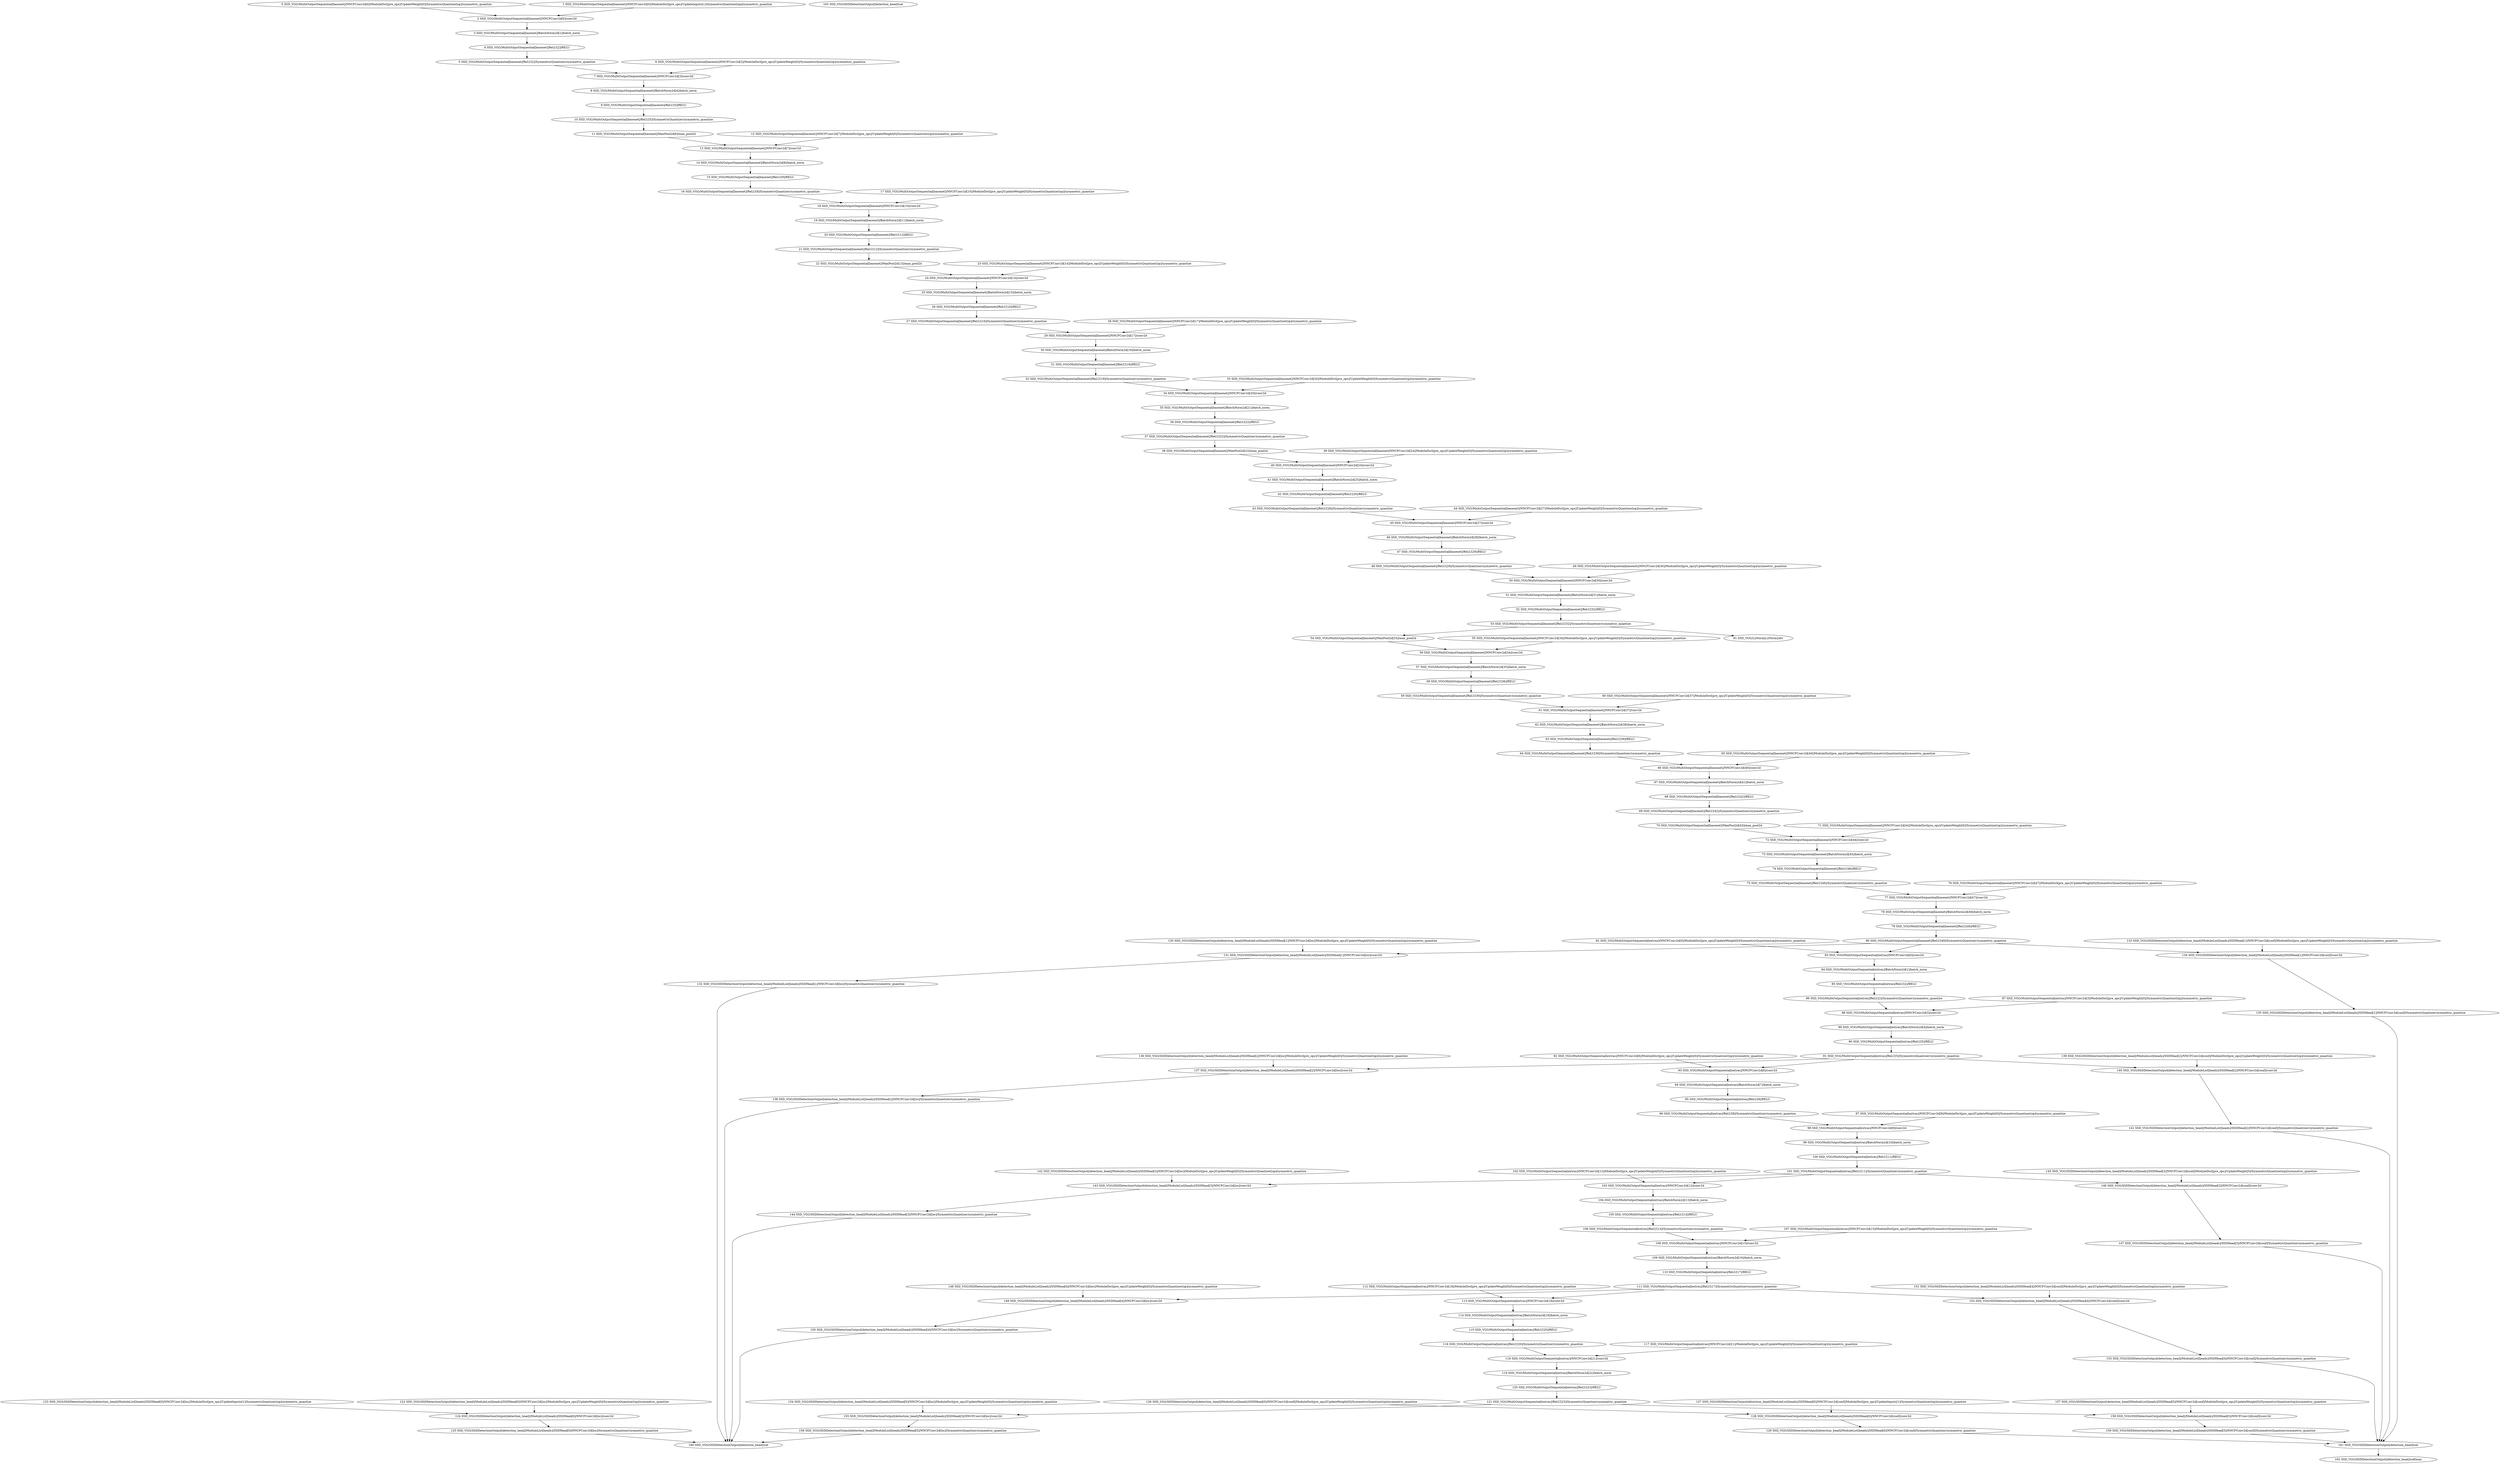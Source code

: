 strict digraph  {
"0 SSD_VGG/MultiOutputSequential[basenet]/NNCFConv2d[0]/ModuleDict[pre_ops]/UpdateWeight[0]/SymmetricQuantizer[op]/symmetric_quantize" [id=0, scope="SSD_VGG/MultiOutputSequential[basenet]/NNCFConv2d[0]/ModuleDict[pre_ops]/UpdateWeight[0]/SymmetricQuantizer[op]", type=symmetric_quantize];
"1 SSD_VGG/MultiOutputSequential[basenet]/NNCFConv2d[0]/ModuleDict[pre_ops]/UpdateInputs[1]/SymmetricQuantizer[op]/symmetric_quantize" [id=1, scope="SSD_VGG/MultiOutputSequential[basenet]/NNCFConv2d[0]/ModuleDict[pre_ops]/UpdateInputs[1]/SymmetricQuantizer[op]", type=symmetric_quantize];
"2 SSD_VGG/MultiOutputSequential[basenet]/NNCFConv2d[0]/conv2d" [id=2, scope="SSD_VGG/MultiOutputSequential[basenet]/NNCFConv2d[0]", type=conv2d];
"3 SSD_VGG/MultiOutputSequential[basenet]/BatchNorm2d[1]/batch_norm" [id=3, scope="SSD_VGG/MultiOutputSequential[basenet]/BatchNorm2d[1]", type=batch_norm];
"4 SSD_VGG/MultiOutputSequential[basenet]/ReLU[2]/RELU" [id=4, scope="SSD_VGG/MultiOutputSequential[basenet]/ReLU[2]", type=RELU];
"5 SSD_VGG/MultiOutputSequential[basenet]/ReLU[2]/SymmetricQuantizer/symmetric_quantize" [id=5, scope="SSD_VGG/MultiOutputSequential[basenet]/ReLU[2]/SymmetricQuantizer", type=symmetric_quantize];
"6 SSD_VGG/MultiOutputSequential[basenet]/NNCFConv2d[3]/ModuleDict[pre_ops]/UpdateWeight[0]/SymmetricQuantizer[op]/symmetric_quantize" [id=6, scope="SSD_VGG/MultiOutputSequential[basenet]/NNCFConv2d[3]/ModuleDict[pre_ops]/UpdateWeight[0]/SymmetricQuantizer[op]", type=symmetric_quantize];
"7 SSD_VGG/MultiOutputSequential[basenet]/NNCFConv2d[3]/conv2d" [id=7, scope="SSD_VGG/MultiOutputSequential[basenet]/NNCFConv2d[3]", type=conv2d];
"8 SSD_VGG/MultiOutputSequential[basenet]/BatchNorm2d[4]/batch_norm" [id=8, scope="SSD_VGG/MultiOutputSequential[basenet]/BatchNorm2d[4]", type=batch_norm];
"9 SSD_VGG/MultiOutputSequential[basenet]/ReLU[5]/RELU" [id=9, scope="SSD_VGG/MultiOutputSequential[basenet]/ReLU[5]", type=RELU];
"10 SSD_VGG/MultiOutputSequential[basenet]/ReLU[5]/SymmetricQuantizer/symmetric_quantize" [id=10, scope="SSD_VGG/MultiOutputSequential[basenet]/ReLU[5]/SymmetricQuantizer", type=symmetric_quantize];
"11 SSD_VGG/MultiOutputSequential[basenet]/MaxPool2d[6]/max_pool2d" [id=11, scope="SSD_VGG/MultiOutputSequential[basenet]/MaxPool2d[6]", type=max_pool2d];
"12 SSD_VGG/MultiOutputSequential[basenet]/NNCFConv2d[7]/ModuleDict[pre_ops]/UpdateWeight[0]/SymmetricQuantizer[op]/symmetric_quantize" [id=12, scope="SSD_VGG/MultiOutputSequential[basenet]/NNCFConv2d[7]/ModuleDict[pre_ops]/UpdateWeight[0]/SymmetricQuantizer[op]", type=symmetric_quantize];
"13 SSD_VGG/MultiOutputSequential[basenet]/NNCFConv2d[7]/conv2d" [id=13, scope="SSD_VGG/MultiOutputSequential[basenet]/NNCFConv2d[7]", type=conv2d];
"14 SSD_VGG/MultiOutputSequential[basenet]/BatchNorm2d[8]/batch_norm" [id=14, scope="SSD_VGG/MultiOutputSequential[basenet]/BatchNorm2d[8]", type=batch_norm];
"15 SSD_VGG/MultiOutputSequential[basenet]/ReLU[9]/RELU" [id=15, scope="SSD_VGG/MultiOutputSequential[basenet]/ReLU[9]", type=RELU];
"16 SSD_VGG/MultiOutputSequential[basenet]/ReLU[9]/SymmetricQuantizer/symmetric_quantize" [id=16, scope="SSD_VGG/MultiOutputSequential[basenet]/ReLU[9]/SymmetricQuantizer", type=symmetric_quantize];
"17 SSD_VGG/MultiOutputSequential[basenet]/NNCFConv2d[10]/ModuleDict[pre_ops]/UpdateWeight[0]/SymmetricQuantizer[op]/symmetric_quantize" [id=17, scope="SSD_VGG/MultiOutputSequential[basenet]/NNCFConv2d[10]/ModuleDict[pre_ops]/UpdateWeight[0]/SymmetricQuantizer[op]", type=symmetric_quantize];
"18 SSD_VGG/MultiOutputSequential[basenet]/NNCFConv2d[10]/conv2d" [id=18, scope="SSD_VGG/MultiOutputSequential[basenet]/NNCFConv2d[10]", type=conv2d];
"19 SSD_VGG/MultiOutputSequential[basenet]/BatchNorm2d[11]/batch_norm" [id=19, scope="SSD_VGG/MultiOutputSequential[basenet]/BatchNorm2d[11]", type=batch_norm];
"20 SSD_VGG/MultiOutputSequential[basenet]/ReLU[12]/RELU" [id=20, scope="SSD_VGG/MultiOutputSequential[basenet]/ReLU[12]", type=RELU];
"21 SSD_VGG/MultiOutputSequential[basenet]/ReLU[12]/SymmetricQuantizer/symmetric_quantize" [id=21, scope="SSD_VGG/MultiOutputSequential[basenet]/ReLU[12]/SymmetricQuantizer", type=symmetric_quantize];
"22 SSD_VGG/MultiOutputSequential[basenet]/MaxPool2d[13]/max_pool2d" [id=22, scope="SSD_VGG/MultiOutputSequential[basenet]/MaxPool2d[13]", type=max_pool2d];
"23 SSD_VGG/MultiOutputSequential[basenet]/NNCFConv2d[14]/ModuleDict[pre_ops]/UpdateWeight[0]/SymmetricQuantizer[op]/symmetric_quantize" [id=23, scope="SSD_VGG/MultiOutputSequential[basenet]/NNCFConv2d[14]/ModuleDict[pre_ops]/UpdateWeight[0]/SymmetricQuantizer[op]", type=symmetric_quantize];
"24 SSD_VGG/MultiOutputSequential[basenet]/NNCFConv2d[14]/conv2d" [id=24, scope="SSD_VGG/MultiOutputSequential[basenet]/NNCFConv2d[14]", type=conv2d];
"25 SSD_VGG/MultiOutputSequential[basenet]/BatchNorm2d[15]/batch_norm" [id=25, scope="SSD_VGG/MultiOutputSequential[basenet]/BatchNorm2d[15]", type=batch_norm];
"26 SSD_VGG/MultiOutputSequential[basenet]/ReLU[16]/RELU" [id=26, scope="SSD_VGG/MultiOutputSequential[basenet]/ReLU[16]", type=RELU];
"27 SSD_VGG/MultiOutputSequential[basenet]/ReLU[16]/SymmetricQuantizer/symmetric_quantize" [id=27, scope="SSD_VGG/MultiOutputSequential[basenet]/ReLU[16]/SymmetricQuantizer", type=symmetric_quantize];
"28 SSD_VGG/MultiOutputSequential[basenet]/NNCFConv2d[17]/ModuleDict[pre_ops]/UpdateWeight[0]/SymmetricQuantizer[op]/symmetric_quantize" [id=28, scope="SSD_VGG/MultiOutputSequential[basenet]/NNCFConv2d[17]/ModuleDict[pre_ops]/UpdateWeight[0]/SymmetricQuantizer[op]", type=symmetric_quantize];
"29 SSD_VGG/MultiOutputSequential[basenet]/NNCFConv2d[17]/conv2d" [id=29, scope="SSD_VGG/MultiOutputSequential[basenet]/NNCFConv2d[17]", type=conv2d];
"30 SSD_VGG/MultiOutputSequential[basenet]/BatchNorm2d[18]/batch_norm" [id=30, scope="SSD_VGG/MultiOutputSequential[basenet]/BatchNorm2d[18]", type=batch_norm];
"31 SSD_VGG/MultiOutputSequential[basenet]/ReLU[19]/RELU" [id=31, scope="SSD_VGG/MultiOutputSequential[basenet]/ReLU[19]", type=RELU];
"32 SSD_VGG/MultiOutputSequential[basenet]/ReLU[19]/SymmetricQuantizer/symmetric_quantize" [id=32, scope="SSD_VGG/MultiOutputSequential[basenet]/ReLU[19]/SymmetricQuantizer", type=symmetric_quantize];
"33 SSD_VGG/MultiOutputSequential[basenet]/NNCFConv2d[20]/ModuleDict[pre_ops]/UpdateWeight[0]/SymmetricQuantizer[op]/symmetric_quantize" [id=33, scope="SSD_VGG/MultiOutputSequential[basenet]/NNCFConv2d[20]/ModuleDict[pre_ops]/UpdateWeight[0]/SymmetricQuantizer[op]", type=symmetric_quantize];
"34 SSD_VGG/MultiOutputSequential[basenet]/NNCFConv2d[20]/conv2d" [id=34, scope="SSD_VGG/MultiOutputSequential[basenet]/NNCFConv2d[20]", type=conv2d];
"35 SSD_VGG/MultiOutputSequential[basenet]/BatchNorm2d[21]/batch_norm" [id=35, scope="SSD_VGG/MultiOutputSequential[basenet]/BatchNorm2d[21]", type=batch_norm];
"36 SSD_VGG/MultiOutputSequential[basenet]/ReLU[22]/RELU" [id=36, scope="SSD_VGG/MultiOutputSequential[basenet]/ReLU[22]", type=RELU];
"37 SSD_VGG/MultiOutputSequential[basenet]/ReLU[22]/SymmetricQuantizer/symmetric_quantize" [id=37, scope="SSD_VGG/MultiOutputSequential[basenet]/ReLU[22]/SymmetricQuantizer", type=symmetric_quantize];
"38 SSD_VGG/MultiOutputSequential[basenet]/MaxPool2d[23]/max_pool2d" [id=38, scope="SSD_VGG/MultiOutputSequential[basenet]/MaxPool2d[23]", type=max_pool2d];
"39 SSD_VGG/MultiOutputSequential[basenet]/NNCFConv2d[24]/ModuleDict[pre_ops]/UpdateWeight[0]/SymmetricQuantizer[op]/symmetric_quantize" [id=39, scope="SSD_VGG/MultiOutputSequential[basenet]/NNCFConv2d[24]/ModuleDict[pre_ops]/UpdateWeight[0]/SymmetricQuantizer[op]", type=symmetric_quantize];
"40 SSD_VGG/MultiOutputSequential[basenet]/NNCFConv2d[24]/conv2d" [id=40, scope="SSD_VGG/MultiOutputSequential[basenet]/NNCFConv2d[24]", type=conv2d];
"41 SSD_VGG/MultiOutputSequential[basenet]/BatchNorm2d[25]/batch_norm" [id=41, scope="SSD_VGG/MultiOutputSequential[basenet]/BatchNorm2d[25]", type=batch_norm];
"42 SSD_VGG/MultiOutputSequential[basenet]/ReLU[26]/RELU" [id=42, scope="SSD_VGG/MultiOutputSequential[basenet]/ReLU[26]", type=RELU];
"43 SSD_VGG/MultiOutputSequential[basenet]/ReLU[26]/SymmetricQuantizer/symmetric_quantize" [id=43, scope="SSD_VGG/MultiOutputSequential[basenet]/ReLU[26]/SymmetricQuantizer", type=symmetric_quantize];
"44 SSD_VGG/MultiOutputSequential[basenet]/NNCFConv2d[27]/ModuleDict[pre_ops]/UpdateWeight[0]/SymmetricQuantizer[op]/symmetric_quantize" [id=44, scope="SSD_VGG/MultiOutputSequential[basenet]/NNCFConv2d[27]/ModuleDict[pre_ops]/UpdateWeight[0]/SymmetricQuantizer[op]", type=symmetric_quantize];
"45 SSD_VGG/MultiOutputSequential[basenet]/NNCFConv2d[27]/conv2d" [id=45, scope="SSD_VGG/MultiOutputSequential[basenet]/NNCFConv2d[27]", type=conv2d];
"46 SSD_VGG/MultiOutputSequential[basenet]/BatchNorm2d[28]/batch_norm" [id=46, scope="SSD_VGG/MultiOutputSequential[basenet]/BatchNorm2d[28]", type=batch_norm];
"47 SSD_VGG/MultiOutputSequential[basenet]/ReLU[29]/RELU" [id=47, scope="SSD_VGG/MultiOutputSequential[basenet]/ReLU[29]", type=RELU];
"48 SSD_VGG/MultiOutputSequential[basenet]/ReLU[29]/SymmetricQuantizer/symmetric_quantize" [id=48, scope="SSD_VGG/MultiOutputSequential[basenet]/ReLU[29]/SymmetricQuantizer", type=symmetric_quantize];
"49 SSD_VGG/MultiOutputSequential[basenet]/NNCFConv2d[30]/ModuleDict[pre_ops]/UpdateWeight[0]/SymmetricQuantizer[op]/symmetric_quantize" [id=49, scope="SSD_VGG/MultiOutputSequential[basenet]/NNCFConv2d[30]/ModuleDict[pre_ops]/UpdateWeight[0]/SymmetricQuantizer[op]", type=symmetric_quantize];
"50 SSD_VGG/MultiOutputSequential[basenet]/NNCFConv2d[30]/conv2d" [id=50, scope="SSD_VGG/MultiOutputSequential[basenet]/NNCFConv2d[30]", type=conv2d];
"51 SSD_VGG/MultiOutputSequential[basenet]/BatchNorm2d[31]/batch_norm" [id=51, scope="SSD_VGG/MultiOutputSequential[basenet]/BatchNorm2d[31]", type=batch_norm];
"52 SSD_VGG/MultiOutputSequential[basenet]/ReLU[32]/RELU" [id=52, scope="SSD_VGG/MultiOutputSequential[basenet]/ReLU[32]", type=RELU];
"53 SSD_VGG/MultiOutputSequential[basenet]/ReLU[32]/SymmetricQuantizer/symmetric_quantize" [id=53, scope="SSD_VGG/MultiOutputSequential[basenet]/ReLU[32]/SymmetricQuantizer", type=symmetric_quantize];
"54 SSD_VGG/MultiOutputSequential[basenet]/MaxPool2d[33]/max_pool2d" [id=54, scope="SSD_VGG/MultiOutputSequential[basenet]/MaxPool2d[33]", type=max_pool2d];
"55 SSD_VGG/MultiOutputSequential[basenet]/NNCFConv2d[34]/ModuleDict[pre_ops]/UpdateWeight[0]/SymmetricQuantizer[op]/symmetric_quantize" [id=55, scope="SSD_VGG/MultiOutputSequential[basenet]/NNCFConv2d[34]/ModuleDict[pre_ops]/UpdateWeight[0]/SymmetricQuantizer[op]", type=symmetric_quantize];
"56 SSD_VGG/MultiOutputSequential[basenet]/NNCFConv2d[34]/conv2d" [id=56, scope="SSD_VGG/MultiOutputSequential[basenet]/NNCFConv2d[34]", type=conv2d];
"57 SSD_VGG/MultiOutputSequential[basenet]/BatchNorm2d[35]/batch_norm" [id=57, scope="SSD_VGG/MultiOutputSequential[basenet]/BatchNorm2d[35]", type=batch_norm];
"58 SSD_VGG/MultiOutputSequential[basenet]/ReLU[36]/RELU" [id=58, scope="SSD_VGG/MultiOutputSequential[basenet]/ReLU[36]", type=RELU];
"59 SSD_VGG/MultiOutputSequential[basenet]/ReLU[36]/SymmetricQuantizer/symmetric_quantize" [id=59, scope="SSD_VGG/MultiOutputSequential[basenet]/ReLU[36]/SymmetricQuantizer", type=symmetric_quantize];
"60 SSD_VGG/MultiOutputSequential[basenet]/NNCFConv2d[37]/ModuleDict[pre_ops]/UpdateWeight[0]/SymmetricQuantizer[op]/symmetric_quantize" [id=60, scope="SSD_VGG/MultiOutputSequential[basenet]/NNCFConv2d[37]/ModuleDict[pre_ops]/UpdateWeight[0]/SymmetricQuantizer[op]", type=symmetric_quantize];
"61 SSD_VGG/MultiOutputSequential[basenet]/NNCFConv2d[37]/conv2d" [id=61, scope="SSD_VGG/MultiOutputSequential[basenet]/NNCFConv2d[37]", type=conv2d];
"62 SSD_VGG/MultiOutputSequential[basenet]/BatchNorm2d[38]/batch_norm" [id=62, scope="SSD_VGG/MultiOutputSequential[basenet]/BatchNorm2d[38]", type=batch_norm];
"63 SSD_VGG/MultiOutputSequential[basenet]/ReLU[39]/RELU" [id=63, scope="SSD_VGG/MultiOutputSequential[basenet]/ReLU[39]", type=RELU];
"64 SSD_VGG/MultiOutputSequential[basenet]/ReLU[39]/SymmetricQuantizer/symmetric_quantize" [id=64, scope="SSD_VGG/MultiOutputSequential[basenet]/ReLU[39]/SymmetricQuantizer", type=symmetric_quantize];
"65 SSD_VGG/MultiOutputSequential[basenet]/NNCFConv2d[40]/ModuleDict[pre_ops]/UpdateWeight[0]/SymmetricQuantizer[op]/symmetric_quantize" [id=65, scope="SSD_VGG/MultiOutputSequential[basenet]/NNCFConv2d[40]/ModuleDict[pre_ops]/UpdateWeight[0]/SymmetricQuantizer[op]", type=symmetric_quantize];
"66 SSD_VGG/MultiOutputSequential[basenet]/NNCFConv2d[40]/conv2d" [id=66, scope="SSD_VGG/MultiOutputSequential[basenet]/NNCFConv2d[40]", type=conv2d];
"67 SSD_VGG/MultiOutputSequential[basenet]/BatchNorm2d[41]/batch_norm" [id=67, scope="SSD_VGG/MultiOutputSequential[basenet]/BatchNorm2d[41]", type=batch_norm];
"68 SSD_VGG/MultiOutputSequential[basenet]/ReLU[42]/RELU" [id=68, scope="SSD_VGG/MultiOutputSequential[basenet]/ReLU[42]", type=RELU];
"69 SSD_VGG/MultiOutputSequential[basenet]/ReLU[42]/SymmetricQuantizer/symmetric_quantize" [id=69, scope="SSD_VGG/MultiOutputSequential[basenet]/ReLU[42]/SymmetricQuantizer", type=symmetric_quantize];
"70 SSD_VGG/MultiOutputSequential[basenet]/MaxPool2d[43]/max_pool2d" [id=70, scope="SSD_VGG/MultiOutputSequential[basenet]/MaxPool2d[43]", type=max_pool2d];
"71 SSD_VGG/MultiOutputSequential[basenet]/NNCFConv2d[44]/ModuleDict[pre_ops]/UpdateWeight[0]/SymmetricQuantizer[op]/symmetric_quantize" [id=71, scope="SSD_VGG/MultiOutputSequential[basenet]/NNCFConv2d[44]/ModuleDict[pre_ops]/UpdateWeight[0]/SymmetricQuantizer[op]", type=symmetric_quantize];
"72 SSD_VGG/MultiOutputSequential[basenet]/NNCFConv2d[44]/conv2d" [id=72, scope="SSD_VGG/MultiOutputSequential[basenet]/NNCFConv2d[44]", type=conv2d];
"73 SSD_VGG/MultiOutputSequential[basenet]/BatchNorm2d[45]/batch_norm" [id=73, scope="SSD_VGG/MultiOutputSequential[basenet]/BatchNorm2d[45]", type=batch_norm];
"74 SSD_VGG/MultiOutputSequential[basenet]/ReLU[46]/RELU" [id=74, scope="SSD_VGG/MultiOutputSequential[basenet]/ReLU[46]", type=RELU];
"75 SSD_VGG/MultiOutputSequential[basenet]/ReLU[46]/SymmetricQuantizer/symmetric_quantize" [id=75, scope="SSD_VGG/MultiOutputSequential[basenet]/ReLU[46]/SymmetricQuantizer", type=symmetric_quantize];
"76 SSD_VGG/MultiOutputSequential[basenet]/NNCFConv2d[47]/ModuleDict[pre_ops]/UpdateWeight[0]/SymmetricQuantizer[op]/symmetric_quantize" [id=76, scope="SSD_VGG/MultiOutputSequential[basenet]/NNCFConv2d[47]/ModuleDict[pre_ops]/UpdateWeight[0]/SymmetricQuantizer[op]", type=symmetric_quantize];
"77 SSD_VGG/MultiOutputSequential[basenet]/NNCFConv2d[47]/conv2d" [id=77, scope="SSD_VGG/MultiOutputSequential[basenet]/NNCFConv2d[47]", type=conv2d];
"78 SSD_VGG/MultiOutputSequential[basenet]/BatchNorm2d[48]/batch_norm" [id=78, scope="SSD_VGG/MultiOutputSequential[basenet]/BatchNorm2d[48]", type=batch_norm];
"79 SSD_VGG/MultiOutputSequential[basenet]/ReLU[49]/RELU" [id=79, scope="SSD_VGG/MultiOutputSequential[basenet]/ReLU[49]", type=RELU];
"80 SSD_VGG/MultiOutputSequential[basenet]/ReLU[49]/SymmetricQuantizer/symmetric_quantize" [id=80, scope="SSD_VGG/MultiOutputSequential[basenet]/ReLU[49]/SymmetricQuantizer", type=symmetric_quantize];
"81 SSD_VGG/L2Norm[L2Norm]/div" [id=81, scope="SSD_VGG/L2Norm[L2Norm]", type=div];
"82 SSD_VGG/MultiOutputSequential[extras]/NNCFConv2d[0]/ModuleDict[pre_ops]/UpdateWeight[0]/SymmetricQuantizer[op]/symmetric_quantize" [id=82, scope="SSD_VGG/MultiOutputSequential[extras]/NNCFConv2d[0]/ModuleDict[pre_ops]/UpdateWeight[0]/SymmetricQuantizer[op]", type=symmetric_quantize];
"83 SSD_VGG/MultiOutputSequential[extras]/NNCFConv2d[0]/conv2d" [id=83, scope="SSD_VGG/MultiOutputSequential[extras]/NNCFConv2d[0]", type=conv2d];
"84 SSD_VGG/MultiOutputSequential[extras]/BatchNorm2d[1]/batch_norm" [id=84, scope="SSD_VGG/MultiOutputSequential[extras]/BatchNorm2d[1]", type=batch_norm];
"85 SSD_VGG/MultiOutputSequential[extras]/ReLU[2]/RELU" [id=85, scope="SSD_VGG/MultiOutputSequential[extras]/ReLU[2]", type=RELU];
"86 SSD_VGG/MultiOutputSequential[extras]/ReLU[2]/SymmetricQuantizer/symmetric_quantize" [id=86, scope="SSD_VGG/MultiOutputSequential[extras]/ReLU[2]/SymmetricQuantizer", type=symmetric_quantize];
"87 SSD_VGG/MultiOutputSequential[extras]/NNCFConv2d[3]/ModuleDict[pre_ops]/UpdateWeight[0]/SymmetricQuantizer[op]/symmetric_quantize" [id=87, scope="SSD_VGG/MultiOutputSequential[extras]/NNCFConv2d[3]/ModuleDict[pre_ops]/UpdateWeight[0]/SymmetricQuantizer[op]", type=symmetric_quantize];
"88 SSD_VGG/MultiOutputSequential[extras]/NNCFConv2d[3]/conv2d" [id=88, scope="SSD_VGG/MultiOutputSequential[extras]/NNCFConv2d[3]", type=conv2d];
"89 SSD_VGG/MultiOutputSequential[extras]/BatchNorm2d[4]/batch_norm" [id=89, scope="SSD_VGG/MultiOutputSequential[extras]/BatchNorm2d[4]", type=batch_norm];
"90 SSD_VGG/MultiOutputSequential[extras]/ReLU[5]/RELU" [id=90, scope="SSD_VGG/MultiOutputSequential[extras]/ReLU[5]", type=RELU];
"91 SSD_VGG/MultiOutputSequential[extras]/ReLU[5]/SymmetricQuantizer/symmetric_quantize" [id=91, scope="SSD_VGG/MultiOutputSequential[extras]/ReLU[5]/SymmetricQuantizer", type=symmetric_quantize];
"92 SSD_VGG/MultiOutputSequential[extras]/NNCFConv2d[6]/ModuleDict[pre_ops]/UpdateWeight[0]/SymmetricQuantizer[op]/symmetric_quantize" [id=92, scope="SSD_VGG/MultiOutputSequential[extras]/NNCFConv2d[6]/ModuleDict[pre_ops]/UpdateWeight[0]/SymmetricQuantizer[op]", type=symmetric_quantize];
"93 SSD_VGG/MultiOutputSequential[extras]/NNCFConv2d[6]/conv2d" [id=93, scope="SSD_VGG/MultiOutputSequential[extras]/NNCFConv2d[6]", type=conv2d];
"94 SSD_VGG/MultiOutputSequential[extras]/BatchNorm2d[7]/batch_norm" [id=94, scope="SSD_VGG/MultiOutputSequential[extras]/BatchNorm2d[7]", type=batch_norm];
"95 SSD_VGG/MultiOutputSequential[extras]/ReLU[8]/RELU" [id=95, scope="SSD_VGG/MultiOutputSequential[extras]/ReLU[8]", type=RELU];
"96 SSD_VGG/MultiOutputSequential[extras]/ReLU[8]/SymmetricQuantizer/symmetric_quantize" [id=96, scope="SSD_VGG/MultiOutputSequential[extras]/ReLU[8]/SymmetricQuantizer", type=symmetric_quantize];
"97 SSD_VGG/MultiOutputSequential[extras]/NNCFConv2d[9]/ModuleDict[pre_ops]/UpdateWeight[0]/SymmetricQuantizer[op]/symmetric_quantize" [id=97, scope="SSD_VGG/MultiOutputSequential[extras]/NNCFConv2d[9]/ModuleDict[pre_ops]/UpdateWeight[0]/SymmetricQuantizer[op]", type=symmetric_quantize];
"98 SSD_VGG/MultiOutputSequential[extras]/NNCFConv2d[9]/conv2d" [id=98, scope="SSD_VGG/MultiOutputSequential[extras]/NNCFConv2d[9]", type=conv2d];
"99 SSD_VGG/MultiOutputSequential[extras]/BatchNorm2d[10]/batch_norm" [id=99, scope="SSD_VGG/MultiOutputSequential[extras]/BatchNorm2d[10]", type=batch_norm];
"100 SSD_VGG/MultiOutputSequential[extras]/ReLU[11]/RELU" [id=100, scope="SSD_VGG/MultiOutputSequential[extras]/ReLU[11]", type=RELU];
"101 SSD_VGG/MultiOutputSequential[extras]/ReLU[11]/SymmetricQuantizer/symmetric_quantize" [id=101, scope="SSD_VGG/MultiOutputSequential[extras]/ReLU[11]/SymmetricQuantizer", type=symmetric_quantize];
"102 SSD_VGG/MultiOutputSequential[extras]/NNCFConv2d[12]/ModuleDict[pre_ops]/UpdateWeight[0]/SymmetricQuantizer[op]/symmetric_quantize" [id=102, scope="SSD_VGG/MultiOutputSequential[extras]/NNCFConv2d[12]/ModuleDict[pre_ops]/UpdateWeight[0]/SymmetricQuantizer[op]", type=symmetric_quantize];
"103 SSD_VGG/MultiOutputSequential[extras]/NNCFConv2d[12]/conv2d" [id=103, scope="SSD_VGG/MultiOutputSequential[extras]/NNCFConv2d[12]", type=conv2d];
"104 SSD_VGG/MultiOutputSequential[extras]/BatchNorm2d[13]/batch_norm" [id=104, scope="SSD_VGG/MultiOutputSequential[extras]/BatchNorm2d[13]", type=batch_norm];
"105 SSD_VGG/MultiOutputSequential[extras]/ReLU[14]/RELU" [id=105, scope="SSD_VGG/MultiOutputSequential[extras]/ReLU[14]", type=RELU];
"106 SSD_VGG/MultiOutputSequential[extras]/ReLU[14]/SymmetricQuantizer/symmetric_quantize" [id=106, scope="SSD_VGG/MultiOutputSequential[extras]/ReLU[14]/SymmetricQuantizer", type=symmetric_quantize];
"107 SSD_VGG/MultiOutputSequential[extras]/NNCFConv2d[15]/ModuleDict[pre_ops]/UpdateWeight[0]/SymmetricQuantizer[op]/symmetric_quantize" [id=107, scope="SSD_VGG/MultiOutputSequential[extras]/NNCFConv2d[15]/ModuleDict[pre_ops]/UpdateWeight[0]/SymmetricQuantizer[op]", type=symmetric_quantize];
"108 SSD_VGG/MultiOutputSequential[extras]/NNCFConv2d[15]/conv2d" [id=108, scope="SSD_VGG/MultiOutputSequential[extras]/NNCFConv2d[15]", type=conv2d];
"109 SSD_VGG/MultiOutputSequential[extras]/BatchNorm2d[16]/batch_norm" [id=109, scope="SSD_VGG/MultiOutputSequential[extras]/BatchNorm2d[16]", type=batch_norm];
"110 SSD_VGG/MultiOutputSequential[extras]/ReLU[17]/RELU" [id=110, scope="SSD_VGG/MultiOutputSequential[extras]/ReLU[17]", type=RELU];
"111 SSD_VGG/MultiOutputSequential[extras]/ReLU[17]/SymmetricQuantizer/symmetric_quantize" [id=111, scope="SSD_VGG/MultiOutputSequential[extras]/ReLU[17]/SymmetricQuantizer", type=symmetric_quantize];
"112 SSD_VGG/MultiOutputSequential[extras]/NNCFConv2d[18]/ModuleDict[pre_ops]/UpdateWeight[0]/SymmetricQuantizer[op]/symmetric_quantize" [id=112, scope="SSD_VGG/MultiOutputSequential[extras]/NNCFConv2d[18]/ModuleDict[pre_ops]/UpdateWeight[0]/SymmetricQuantizer[op]", type=symmetric_quantize];
"113 SSD_VGG/MultiOutputSequential[extras]/NNCFConv2d[18]/conv2d" [id=113, scope="SSD_VGG/MultiOutputSequential[extras]/NNCFConv2d[18]", type=conv2d];
"114 SSD_VGG/MultiOutputSequential[extras]/BatchNorm2d[19]/batch_norm" [id=114, scope="SSD_VGG/MultiOutputSequential[extras]/BatchNorm2d[19]", type=batch_norm];
"115 SSD_VGG/MultiOutputSequential[extras]/ReLU[20]/RELU" [id=115, scope="SSD_VGG/MultiOutputSequential[extras]/ReLU[20]", type=RELU];
"116 SSD_VGG/MultiOutputSequential[extras]/ReLU[20]/SymmetricQuantizer/symmetric_quantize" [id=116, scope="SSD_VGG/MultiOutputSequential[extras]/ReLU[20]/SymmetricQuantizer", type=symmetric_quantize];
"117 SSD_VGG/MultiOutputSequential[extras]/NNCFConv2d[21]/ModuleDict[pre_ops]/UpdateWeight[0]/SymmetricQuantizer[op]/symmetric_quantize" [id=117, scope="SSD_VGG/MultiOutputSequential[extras]/NNCFConv2d[21]/ModuleDict[pre_ops]/UpdateWeight[0]/SymmetricQuantizer[op]", type=symmetric_quantize];
"118 SSD_VGG/MultiOutputSequential[extras]/NNCFConv2d[21]/conv2d" [id=118, scope="SSD_VGG/MultiOutputSequential[extras]/NNCFConv2d[21]", type=conv2d];
"119 SSD_VGG/MultiOutputSequential[extras]/BatchNorm2d[22]/batch_norm" [id=119, scope="SSD_VGG/MultiOutputSequential[extras]/BatchNorm2d[22]", type=batch_norm];
"120 SSD_VGG/MultiOutputSequential[extras]/ReLU[23]/RELU" [id=120, scope="SSD_VGG/MultiOutputSequential[extras]/ReLU[23]", type=RELU];
"121 SSD_VGG/MultiOutputSequential[extras]/ReLU[23]/SymmetricQuantizer/symmetric_quantize" [id=121, scope="SSD_VGG/MultiOutputSequential[extras]/ReLU[23]/SymmetricQuantizer", type=symmetric_quantize];
"122 SSD_VGG/SSDDetectionOutput[detection_head]/ModuleList[heads]/SSDHead[0]/NNCFConv2d[loc]/ModuleDict[pre_ops]/UpdateWeight[0]/SymmetricQuantizer[op]/symmetric_quantize" [id=122, scope="SSD_VGG/SSDDetectionOutput[detection_head]/ModuleList[heads]/SSDHead[0]/NNCFConv2d[loc]/ModuleDict[pre_ops]/UpdateWeight[0]/SymmetricQuantizer[op]", type=symmetric_quantize];
"123 SSD_VGG/SSDDetectionOutput[detection_head]/ModuleList[heads]/SSDHead[0]/NNCFConv2d[loc]/ModuleDict[pre_ops]/UpdateInputs[1]/SymmetricQuantizer[op]/symmetric_quantize" [id=123, scope="SSD_VGG/SSDDetectionOutput[detection_head]/ModuleList[heads]/SSDHead[0]/NNCFConv2d[loc]/ModuleDict[pre_ops]/UpdateInputs[1]/SymmetricQuantizer[op]", type=symmetric_quantize];
"124 SSD_VGG/SSDDetectionOutput[detection_head]/ModuleList[heads]/SSDHead[0]/NNCFConv2d[loc]/conv2d" [id=124, scope="SSD_VGG/SSDDetectionOutput[detection_head]/ModuleList[heads]/SSDHead[0]/NNCFConv2d[loc]", type=conv2d];
"125 SSD_VGG/SSDDetectionOutput[detection_head]/ModuleList[heads]/SSDHead[0]/NNCFConv2d[loc]/SymmetricQuantizer/symmetric_quantize" [id=125, scope="SSD_VGG/SSDDetectionOutput[detection_head]/ModuleList[heads]/SSDHead[0]/NNCFConv2d[loc]/SymmetricQuantizer", type=symmetric_quantize];
"126 SSD_VGG/SSDDetectionOutput[detection_head]/ModuleList[heads]/SSDHead[0]/NNCFConv2d[conf]/ModuleDict[pre_ops]/UpdateWeight[0]/SymmetricQuantizer[op]/symmetric_quantize" [id=126, scope="SSD_VGG/SSDDetectionOutput[detection_head]/ModuleList[heads]/SSDHead[0]/NNCFConv2d[conf]/ModuleDict[pre_ops]/UpdateWeight[0]/SymmetricQuantizer[op]", type=symmetric_quantize];
"127 SSD_VGG/SSDDetectionOutput[detection_head]/ModuleList[heads]/SSDHead[0]/NNCFConv2d[conf]/ModuleDict[pre_ops]/UpdateInputs[1]/SymmetricQuantizer[op]/symmetric_quantize" [id=127, scope="SSD_VGG/SSDDetectionOutput[detection_head]/ModuleList[heads]/SSDHead[0]/NNCFConv2d[conf]/ModuleDict[pre_ops]/UpdateInputs[1]/SymmetricQuantizer[op]", type=symmetric_quantize];
"128 SSD_VGG/SSDDetectionOutput[detection_head]/ModuleList[heads]/SSDHead[0]/NNCFConv2d[conf]/conv2d" [id=128, scope="SSD_VGG/SSDDetectionOutput[detection_head]/ModuleList[heads]/SSDHead[0]/NNCFConv2d[conf]", type=conv2d];
"129 SSD_VGG/SSDDetectionOutput[detection_head]/ModuleList[heads]/SSDHead[0]/NNCFConv2d[conf]/SymmetricQuantizer/symmetric_quantize" [id=129, scope="SSD_VGG/SSDDetectionOutput[detection_head]/ModuleList[heads]/SSDHead[0]/NNCFConv2d[conf]/SymmetricQuantizer", type=symmetric_quantize];
"130 SSD_VGG/SSDDetectionOutput[detection_head]/ModuleList[heads]/SSDHead[1]/NNCFConv2d[loc]/ModuleDict[pre_ops]/UpdateWeight[0]/SymmetricQuantizer[op]/symmetric_quantize" [id=130, scope="SSD_VGG/SSDDetectionOutput[detection_head]/ModuleList[heads]/SSDHead[1]/NNCFConv2d[loc]/ModuleDict[pre_ops]/UpdateWeight[0]/SymmetricQuantizer[op]", type=symmetric_quantize];
"131 SSD_VGG/SSDDetectionOutput[detection_head]/ModuleList[heads]/SSDHead[1]/NNCFConv2d[loc]/conv2d" [id=131, scope="SSD_VGG/SSDDetectionOutput[detection_head]/ModuleList[heads]/SSDHead[1]/NNCFConv2d[loc]", type=conv2d];
"132 SSD_VGG/SSDDetectionOutput[detection_head]/ModuleList[heads]/SSDHead[1]/NNCFConv2d[loc]/SymmetricQuantizer/symmetric_quantize" [id=132, scope="SSD_VGG/SSDDetectionOutput[detection_head]/ModuleList[heads]/SSDHead[1]/NNCFConv2d[loc]/SymmetricQuantizer", type=symmetric_quantize];
"133 SSD_VGG/SSDDetectionOutput[detection_head]/ModuleList[heads]/SSDHead[1]/NNCFConv2d[conf]/ModuleDict[pre_ops]/UpdateWeight[0]/SymmetricQuantizer[op]/symmetric_quantize" [id=133, scope="SSD_VGG/SSDDetectionOutput[detection_head]/ModuleList[heads]/SSDHead[1]/NNCFConv2d[conf]/ModuleDict[pre_ops]/UpdateWeight[0]/SymmetricQuantizer[op]", type=symmetric_quantize];
"134 SSD_VGG/SSDDetectionOutput[detection_head]/ModuleList[heads]/SSDHead[1]/NNCFConv2d[conf]/conv2d" [id=134, scope="SSD_VGG/SSDDetectionOutput[detection_head]/ModuleList[heads]/SSDHead[1]/NNCFConv2d[conf]", type=conv2d];
"135 SSD_VGG/SSDDetectionOutput[detection_head]/ModuleList[heads]/SSDHead[1]/NNCFConv2d[conf]/SymmetricQuantizer/symmetric_quantize" [id=135, scope="SSD_VGG/SSDDetectionOutput[detection_head]/ModuleList[heads]/SSDHead[1]/NNCFConv2d[conf]/SymmetricQuantizer", type=symmetric_quantize];
"136 SSD_VGG/SSDDetectionOutput[detection_head]/ModuleList[heads]/SSDHead[2]/NNCFConv2d[loc]/ModuleDict[pre_ops]/UpdateWeight[0]/SymmetricQuantizer[op]/symmetric_quantize" [id=136, scope="SSD_VGG/SSDDetectionOutput[detection_head]/ModuleList[heads]/SSDHead[2]/NNCFConv2d[loc]/ModuleDict[pre_ops]/UpdateWeight[0]/SymmetricQuantizer[op]", type=symmetric_quantize];
"137 SSD_VGG/SSDDetectionOutput[detection_head]/ModuleList[heads]/SSDHead[2]/NNCFConv2d[loc]/conv2d" [id=137, scope="SSD_VGG/SSDDetectionOutput[detection_head]/ModuleList[heads]/SSDHead[2]/NNCFConv2d[loc]", type=conv2d];
"138 SSD_VGG/SSDDetectionOutput[detection_head]/ModuleList[heads]/SSDHead[2]/NNCFConv2d[loc]/SymmetricQuantizer/symmetric_quantize" [id=138, scope="SSD_VGG/SSDDetectionOutput[detection_head]/ModuleList[heads]/SSDHead[2]/NNCFConv2d[loc]/SymmetricQuantizer", type=symmetric_quantize];
"139 SSD_VGG/SSDDetectionOutput[detection_head]/ModuleList[heads]/SSDHead[2]/NNCFConv2d[conf]/ModuleDict[pre_ops]/UpdateWeight[0]/SymmetricQuantizer[op]/symmetric_quantize" [id=139, scope="SSD_VGG/SSDDetectionOutput[detection_head]/ModuleList[heads]/SSDHead[2]/NNCFConv2d[conf]/ModuleDict[pre_ops]/UpdateWeight[0]/SymmetricQuantizer[op]", type=symmetric_quantize];
"140 SSD_VGG/SSDDetectionOutput[detection_head]/ModuleList[heads]/SSDHead[2]/NNCFConv2d[conf]/conv2d" [id=140, scope="SSD_VGG/SSDDetectionOutput[detection_head]/ModuleList[heads]/SSDHead[2]/NNCFConv2d[conf]", type=conv2d];
"141 SSD_VGG/SSDDetectionOutput[detection_head]/ModuleList[heads]/SSDHead[2]/NNCFConv2d[conf]/SymmetricQuantizer/symmetric_quantize" [id=141, scope="SSD_VGG/SSDDetectionOutput[detection_head]/ModuleList[heads]/SSDHead[2]/NNCFConv2d[conf]/SymmetricQuantizer", type=symmetric_quantize];
"142 SSD_VGG/SSDDetectionOutput[detection_head]/ModuleList[heads]/SSDHead[3]/NNCFConv2d[loc]/ModuleDict[pre_ops]/UpdateWeight[0]/SymmetricQuantizer[op]/symmetric_quantize" [id=142, scope="SSD_VGG/SSDDetectionOutput[detection_head]/ModuleList[heads]/SSDHead[3]/NNCFConv2d[loc]/ModuleDict[pre_ops]/UpdateWeight[0]/SymmetricQuantizer[op]", type=symmetric_quantize];
"143 SSD_VGG/SSDDetectionOutput[detection_head]/ModuleList[heads]/SSDHead[3]/NNCFConv2d[loc]/conv2d" [id=143, scope="SSD_VGG/SSDDetectionOutput[detection_head]/ModuleList[heads]/SSDHead[3]/NNCFConv2d[loc]", type=conv2d];
"144 SSD_VGG/SSDDetectionOutput[detection_head]/ModuleList[heads]/SSDHead[3]/NNCFConv2d[loc]/SymmetricQuantizer/symmetric_quantize" [id=144, scope="SSD_VGG/SSDDetectionOutput[detection_head]/ModuleList[heads]/SSDHead[3]/NNCFConv2d[loc]/SymmetricQuantizer", type=symmetric_quantize];
"145 SSD_VGG/SSDDetectionOutput[detection_head]/ModuleList[heads]/SSDHead[3]/NNCFConv2d[conf]/ModuleDict[pre_ops]/UpdateWeight[0]/SymmetricQuantizer[op]/symmetric_quantize" [id=145, scope="SSD_VGG/SSDDetectionOutput[detection_head]/ModuleList[heads]/SSDHead[3]/NNCFConv2d[conf]/ModuleDict[pre_ops]/UpdateWeight[0]/SymmetricQuantizer[op]", type=symmetric_quantize];
"146 SSD_VGG/SSDDetectionOutput[detection_head]/ModuleList[heads]/SSDHead[3]/NNCFConv2d[conf]/conv2d" [id=146, scope="SSD_VGG/SSDDetectionOutput[detection_head]/ModuleList[heads]/SSDHead[3]/NNCFConv2d[conf]", type=conv2d];
"147 SSD_VGG/SSDDetectionOutput[detection_head]/ModuleList[heads]/SSDHead[3]/NNCFConv2d[conf]/SymmetricQuantizer/symmetric_quantize" [id=147, scope="SSD_VGG/SSDDetectionOutput[detection_head]/ModuleList[heads]/SSDHead[3]/NNCFConv2d[conf]/SymmetricQuantizer", type=symmetric_quantize];
"148 SSD_VGG/SSDDetectionOutput[detection_head]/ModuleList[heads]/SSDHead[4]/NNCFConv2d[loc]/ModuleDict[pre_ops]/UpdateWeight[0]/SymmetricQuantizer[op]/symmetric_quantize" [id=148, scope="SSD_VGG/SSDDetectionOutput[detection_head]/ModuleList[heads]/SSDHead[4]/NNCFConv2d[loc]/ModuleDict[pre_ops]/UpdateWeight[0]/SymmetricQuantizer[op]", type=symmetric_quantize];
"149 SSD_VGG/SSDDetectionOutput[detection_head]/ModuleList[heads]/SSDHead[4]/NNCFConv2d[loc]/conv2d" [id=149, scope="SSD_VGG/SSDDetectionOutput[detection_head]/ModuleList[heads]/SSDHead[4]/NNCFConv2d[loc]", type=conv2d];
"150 SSD_VGG/SSDDetectionOutput[detection_head]/ModuleList[heads]/SSDHead[4]/NNCFConv2d[loc]/SymmetricQuantizer/symmetric_quantize" [id=150, scope="SSD_VGG/SSDDetectionOutput[detection_head]/ModuleList[heads]/SSDHead[4]/NNCFConv2d[loc]/SymmetricQuantizer", type=symmetric_quantize];
"151 SSD_VGG/SSDDetectionOutput[detection_head]/ModuleList[heads]/SSDHead[4]/NNCFConv2d[conf]/ModuleDict[pre_ops]/UpdateWeight[0]/SymmetricQuantizer[op]/symmetric_quantize" [id=151, scope="SSD_VGG/SSDDetectionOutput[detection_head]/ModuleList[heads]/SSDHead[4]/NNCFConv2d[conf]/ModuleDict[pre_ops]/UpdateWeight[0]/SymmetricQuantizer[op]", type=symmetric_quantize];
"152 SSD_VGG/SSDDetectionOutput[detection_head]/ModuleList[heads]/SSDHead[4]/NNCFConv2d[conf]/conv2d" [id=152, scope="SSD_VGG/SSDDetectionOutput[detection_head]/ModuleList[heads]/SSDHead[4]/NNCFConv2d[conf]", type=conv2d];
"153 SSD_VGG/SSDDetectionOutput[detection_head]/ModuleList[heads]/SSDHead[4]/NNCFConv2d[conf]/SymmetricQuantizer/symmetric_quantize" [id=153, scope="SSD_VGG/SSDDetectionOutput[detection_head]/ModuleList[heads]/SSDHead[4]/NNCFConv2d[conf]/SymmetricQuantizer", type=symmetric_quantize];
"154 SSD_VGG/SSDDetectionOutput[detection_head]/ModuleList[heads]/SSDHead[5]/NNCFConv2d[loc]/ModuleDict[pre_ops]/UpdateWeight[0]/SymmetricQuantizer[op]/symmetric_quantize" [id=154, scope="SSD_VGG/SSDDetectionOutput[detection_head]/ModuleList[heads]/SSDHead[5]/NNCFConv2d[loc]/ModuleDict[pre_ops]/UpdateWeight[0]/SymmetricQuantizer[op]", type=symmetric_quantize];
"155 SSD_VGG/SSDDetectionOutput[detection_head]/ModuleList[heads]/SSDHead[5]/NNCFConv2d[loc]/conv2d" [id=155, scope="SSD_VGG/SSDDetectionOutput[detection_head]/ModuleList[heads]/SSDHead[5]/NNCFConv2d[loc]", type=conv2d];
"156 SSD_VGG/SSDDetectionOutput[detection_head]/ModuleList[heads]/SSDHead[5]/NNCFConv2d[loc]/SymmetricQuantizer/symmetric_quantize" [id=156, scope="SSD_VGG/SSDDetectionOutput[detection_head]/ModuleList[heads]/SSDHead[5]/NNCFConv2d[loc]/SymmetricQuantizer", type=symmetric_quantize];
"157 SSD_VGG/SSDDetectionOutput[detection_head]/ModuleList[heads]/SSDHead[5]/NNCFConv2d[conf]/ModuleDict[pre_ops]/UpdateWeight[0]/SymmetricQuantizer[op]/symmetric_quantize" [id=157, scope="SSD_VGG/SSDDetectionOutput[detection_head]/ModuleList[heads]/SSDHead[5]/NNCFConv2d[conf]/ModuleDict[pre_ops]/UpdateWeight[0]/SymmetricQuantizer[op]", type=symmetric_quantize];
"158 SSD_VGG/SSDDetectionOutput[detection_head]/ModuleList[heads]/SSDHead[5]/NNCFConv2d[conf]/conv2d" [id=158, scope="SSD_VGG/SSDDetectionOutput[detection_head]/ModuleList[heads]/SSDHead[5]/NNCFConv2d[conf]", type=conv2d];
"159 SSD_VGG/SSDDetectionOutput[detection_head]/ModuleList[heads]/SSDHead[5]/NNCFConv2d[conf]/SymmetricQuantizer/symmetric_quantize" [id=159, scope="SSD_VGG/SSDDetectionOutput[detection_head]/ModuleList[heads]/SSDHead[5]/NNCFConv2d[conf]/SymmetricQuantizer", type=symmetric_quantize];
"160 SSD_VGG/SSDDetectionOutput[detection_head]/cat" [id=160, scope="SSD_VGG/SSDDetectionOutput[detection_head]", type=cat];
"161 SSD_VGG/SSDDetectionOutput[detection_head]/cat" [id=161, scope="SSD_VGG/SSDDetectionOutput[detection_head]", type=cat];
"162 SSD_VGG/SSDDetectionOutput[detection_head]/softmax" [id=162, scope="SSD_VGG/SSDDetectionOutput[detection_head]", type=softmax];
"163 SSD_VGG/SSDDetectionOutput[detection_head]/cat" [id=163, scope="SSD_VGG/SSDDetectionOutput[detection_head]", type=cat];
"0 SSD_VGG/MultiOutputSequential[basenet]/NNCFConv2d[0]/ModuleDict[pre_ops]/UpdateWeight[0]/SymmetricQuantizer[op]/symmetric_quantize" -> "2 SSD_VGG/MultiOutputSequential[basenet]/NNCFConv2d[0]/conv2d";
"1 SSD_VGG/MultiOutputSequential[basenet]/NNCFConv2d[0]/ModuleDict[pre_ops]/UpdateInputs[1]/SymmetricQuantizer[op]/symmetric_quantize" -> "2 SSD_VGG/MultiOutputSequential[basenet]/NNCFConv2d[0]/conv2d";
"2 SSD_VGG/MultiOutputSequential[basenet]/NNCFConv2d[0]/conv2d" -> "3 SSD_VGG/MultiOutputSequential[basenet]/BatchNorm2d[1]/batch_norm";
"3 SSD_VGG/MultiOutputSequential[basenet]/BatchNorm2d[1]/batch_norm" -> "4 SSD_VGG/MultiOutputSequential[basenet]/ReLU[2]/RELU";
"4 SSD_VGG/MultiOutputSequential[basenet]/ReLU[2]/RELU" -> "5 SSD_VGG/MultiOutputSequential[basenet]/ReLU[2]/SymmetricQuantizer/symmetric_quantize";
"5 SSD_VGG/MultiOutputSequential[basenet]/ReLU[2]/SymmetricQuantizer/symmetric_quantize" -> "7 SSD_VGG/MultiOutputSequential[basenet]/NNCFConv2d[3]/conv2d";
"6 SSD_VGG/MultiOutputSequential[basenet]/NNCFConv2d[3]/ModuleDict[pre_ops]/UpdateWeight[0]/SymmetricQuantizer[op]/symmetric_quantize" -> "7 SSD_VGG/MultiOutputSequential[basenet]/NNCFConv2d[3]/conv2d";
"7 SSD_VGG/MultiOutputSequential[basenet]/NNCFConv2d[3]/conv2d" -> "8 SSD_VGG/MultiOutputSequential[basenet]/BatchNorm2d[4]/batch_norm";
"8 SSD_VGG/MultiOutputSequential[basenet]/BatchNorm2d[4]/batch_norm" -> "9 SSD_VGG/MultiOutputSequential[basenet]/ReLU[5]/RELU";
"9 SSD_VGG/MultiOutputSequential[basenet]/ReLU[5]/RELU" -> "10 SSD_VGG/MultiOutputSequential[basenet]/ReLU[5]/SymmetricQuantizer/symmetric_quantize";
"10 SSD_VGG/MultiOutputSequential[basenet]/ReLU[5]/SymmetricQuantizer/symmetric_quantize" -> "11 SSD_VGG/MultiOutputSequential[basenet]/MaxPool2d[6]/max_pool2d";
"11 SSD_VGG/MultiOutputSequential[basenet]/MaxPool2d[6]/max_pool2d" -> "13 SSD_VGG/MultiOutputSequential[basenet]/NNCFConv2d[7]/conv2d";
"12 SSD_VGG/MultiOutputSequential[basenet]/NNCFConv2d[7]/ModuleDict[pre_ops]/UpdateWeight[0]/SymmetricQuantizer[op]/symmetric_quantize" -> "13 SSD_VGG/MultiOutputSequential[basenet]/NNCFConv2d[7]/conv2d";
"13 SSD_VGG/MultiOutputSequential[basenet]/NNCFConv2d[7]/conv2d" -> "14 SSD_VGG/MultiOutputSequential[basenet]/BatchNorm2d[8]/batch_norm";
"14 SSD_VGG/MultiOutputSequential[basenet]/BatchNorm2d[8]/batch_norm" -> "15 SSD_VGG/MultiOutputSequential[basenet]/ReLU[9]/RELU";
"15 SSD_VGG/MultiOutputSequential[basenet]/ReLU[9]/RELU" -> "16 SSD_VGG/MultiOutputSequential[basenet]/ReLU[9]/SymmetricQuantizer/symmetric_quantize";
"16 SSD_VGG/MultiOutputSequential[basenet]/ReLU[9]/SymmetricQuantizer/symmetric_quantize" -> "18 SSD_VGG/MultiOutputSequential[basenet]/NNCFConv2d[10]/conv2d";
"17 SSD_VGG/MultiOutputSequential[basenet]/NNCFConv2d[10]/ModuleDict[pre_ops]/UpdateWeight[0]/SymmetricQuantizer[op]/symmetric_quantize" -> "18 SSD_VGG/MultiOutputSequential[basenet]/NNCFConv2d[10]/conv2d";
"18 SSD_VGG/MultiOutputSequential[basenet]/NNCFConv2d[10]/conv2d" -> "19 SSD_VGG/MultiOutputSequential[basenet]/BatchNorm2d[11]/batch_norm";
"19 SSD_VGG/MultiOutputSequential[basenet]/BatchNorm2d[11]/batch_norm" -> "20 SSD_VGG/MultiOutputSequential[basenet]/ReLU[12]/RELU";
"20 SSD_VGG/MultiOutputSequential[basenet]/ReLU[12]/RELU" -> "21 SSD_VGG/MultiOutputSequential[basenet]/ReLU[12]/SymmetricQuantizer/symmetric_quantize";
"21 SSD_VGG/MultiOutputSequential[basenet]/ReLU[12]/SymmetricQuantizer/symmetric_quantize" -> "22 SSD_VGG/MultiOutputSequential[basenet]/MaxPool2d[13]/max_pool2d";
"22 SSD_VGG/MultiOutputSequential[basenet]/MaxPool2d[13]/max_pool2d" -> "24 SSD_VGG/MultiOutputSequential[basenet]/NNCFConv2d[14]/conv2d";
"23 SSD_VGG/MultiOutputSequential[basenet]/NNCFConv2d[14]/ModuleDict[pre_ops]/UpdateWeight[0]/SymmetricQuantizer[op]/symmetric_quantize" -> "24 SSD_VGG/MultiOutputSequential[basenet]/NNCFConv2d[14]/conv2d";
"24 SSD_VGG/MultiOutputSequential[basenet]/NNCFConv2d[14]/conv2d" -> "25 SSD_VGG/MultiOutputSequential[basenet]/BatchNorm2d[15]/batch_norm";
"25 SSD_VGG/MultiOutputSequential[basenet]/BatchNorm2d[15]/batch_norm" -> "26 SSD_VGG/MultiOutputSequential[basenet]/ReLU[16]/RELU";
"26 SSD_VGG/MultiOutputSequential[basenet]/ReLU[16]/RELU" -> "27 SSD_VGG/MultiOutputSequential[basenet]/ReLU[16]/SymmetricQuantizer/symmetric_quantize";
"27 SSD_VGG/MultiOutputSequential[basenet]/ReLU[16]/SymmetricQuantizer/symmetric_quantize" -> "29 SSD_VGG/MultiOutputSequential[basenet]/NNCFConv2d[17]/conv2d";
"28 SSD_VGG/MultiOutputSequential[basenet]/NNCFConv2d[17]/ModuleDict[pre_ops]/UpdateWeight[0]/SymmetricQuantizer[op]/symmetric_quantize" -> "29 SSD_VGG/MultiOutputSequential[basenet]/NNCFConv2d[17]/conv2d";
"29 SSD_VGG/MultiOutputSequential[basenet]/NNCFConv2d[17]/conv2d" -> "30 SSD_VGG/MultiOutputSequential[basenet]/BatchNorm2d[18]/batch_norm";
"30 SSD_VGG/MultiOutputSequential[basenet]/BatchNorm2d[18]/batch_norm" -> "31 SSD_VGG/MultiOutputSequential[basenet]/ReLU[19]/RELU";
"31 SSD_VGG/MultiOutputSequential[basenet]/ReLU[19]/RELU" -> "32 SSD_VGG/MultiOutputSequential[basenet]/ReLU[19]/SymmetricQuantizer/symmetric_quantize";
"32 SSD_VGG/MultiOutputSequential[basenet]/ReLU[19]/SymmetricQuantizer/symmetric_quantize" -> "34 SSD_VGG/MultiOutputSequential[basenet]/NNCFConv2d[20]/conv2d";
"33 SSD_VGG/MultiOutputSequential[basenet]/NNCFConv2d[20]/ModuleDict[pre_ops]/UpdateWeight[0]/SymmetricQuantizer[op]/symmetric_quantize" -> "34 SSD_VGG/MultiOutputSequential[basenet]/NNCFConv2d[20]/conv2d";
"34 SSD_VGG/MultiOutputSequential[basenet]/NNCFConv2d[20]/conv2d" -> "35 SSD_VGG/MultiOutputSequential[basenet]/BatchNorm2d[21]/batch_norm";
"35 SSD_VGG/MultiOutputSequential[basenet]/BatchNorm2d[21]/batch_norm" -> "36 SSD_VGG/MultiOutputSequential[basenet]/ReLU[22]/RELU";
"36 SSD_VGG/MultiOutputSequential[basenet]/ReLU[22]/RELU" -> "37 SSD_VGG/MultiOutputSequential[basenet]/ReLU[22]/SymmetricQuantizer/symmetric_quantize";
"37 SSD_VGG/MultiOutputSequential[basenet]/ReLU[22]/SymmetricQuantizer/symmetric_quantize" -> "38 SSD_VGG/MultiOutputSequential[basenet]/MaxPool2d[23]/max_pool2d";
"38 SSD_VGG/MultiOutputSequential[basenet]/MaxPool2d[23]/max_pool2d" -> "40 SSD_VGG/MultiOutputSequential[basenet]/NNCFConv2d[24]/conv2d";
"39 SSD_VGG/MultiOutputSequential[basenet]/NNCFConv2d[24]/ModuleDict[pre_ops]/UpdateWeight[0]/SymmetricQuantizer[op]/symmetric_quantize" -> "40 SSD_VGG/MultiOutputSequential[basenet]/NNCFConv2d[24]/conv2d";
"40 SSD_VGG/MultiOutputSequential[basenet]/NNCFConv2d[24]/conv2d" -> "41 SSD_VGG/MultiOutputSequential[basenet]/BatchNorm2d[25]/batch_norm";
"41 SSD_VGG/MultiOutputSequential[basenet]/BatchNorm2d[25]/batch_norm" -> "42 SSD_VGG/MultiOutputSequential[basenet]/ReLU[26]/RELU";
"42 SSD_VGG/MultiOutputSequential[basenet]/ReLU[26]/RELU" -> "43 SSD_VGG/MultiOutputSequential[basenet]/ReLU[26]/SymmetricQuantizer/symmetric_quantize";
"43 SSD_VGG/MultiOutputSequential[basenet]/ReLU[26]/SymmetricQuantizer/symmetric_quantize" -> "45 SSD_VGG/MultiOutputSequential[basenet]/NNCFConv2d[27]/conv2d";
"44 SSD_VGG/MultiOutputSequential[basenet]/NNCFConv2d[27]/ModuleDict[pre_ops]/UpdateWeight[0]/SymmetricQuantizer[op]/symmetric_quantize" -> "45 SSD_VGG/MultiOutputSequential[basenet]/NNCFConv2d[27]/conv2d";
"45 SSD_VGG/MultiOutputSequential[basenet]/NNCFConv2d[27]/conv2d" -> "46 SSD_VGG/MultiOutputSequential[basenet]/BatchNorm2d[28]/batch_norm";
"46 SSD_VGG/MultiOutputSequential[basenet]/BatchNorm2d[28]/batch_norm" -> "47 SSD_VGG/MultiOutputSequential[basenet]/ReLU[29]/RELU";
"47 SSD_VGG/MultiOutputSequential[basenet]/ReLU[29]/RELU" -> "48 SSD_VGG/MultiOutputSequential[basenet]/ReLU[29]/SymmetricQuantizer/symmetric_quantize";
"48 SSD_VGG/MultiOutputSequential[basenet]/ReLU[29]/SymmetricQuantizer/symmetric_quantize" -> "50 SSD_VGG/MultiOutputSequential[basenet]/NNCFConv2d[30]/conv2d";
"49 SSD_VGG/MultiOutputSequential[basenet]/NNCFConv2d[30]/ModuleDict[pre_ops]/UpdateWeight[0]/SymmetricQuantizer[op]/symmetric_quantize" -> "50 SSD_VGG/MultiOutputSequential[basenet]/NNCFConv2d[30]/conv2d";
"50 SSD_VGG/MultiOutputSequential[basenet]/NNCFConv2d[30]/conv2d" -> "51 SSD_VGG/MultiOutputSequential[basenet]/BatchNorm2d[31]/batch_norm";
"51 SSD_VGG/MultiOutputSequential[basenet]/BatchNorm2d[31]/batch_norm" -> "52 SSD_VGG/MultiOutputSequential[basenet]/ReLU[32]/RELU";
"52 SSD_VGG/MultiOutputSequential[basenet]/ReLU[32]/RELU" -> "53 SSD_VGG/MultiOutputSequential[basenet]/ReLU[32]/SymmetricQuantizer/symmetric_quantize";
"53 SSD_VGG/MultiOutputSequential[basenet]/ReLU[32]/SymmetricQuantizer/symmetric_quantize" -> "54 SSD_VGG/MultiOutputSequential[basenet]/MaxPool2d[33]/max_pool2d";
"53 SSD_VGG/MultiOutputSequential[basenet]/ReLU[32]/SymmetricQuantizer/symmetric_quantize" -> "81 SSD_VGG/L2Norm[L2Norm]/div";
"54 SSD_VGG/MultiOutputSequential[basenet]/MaxPool2d[33]/max_pool2d" -> "56 SSD_VGG/MultiOutputSequential[basenet]/NNCFConv2d[34]/conv2d";
"55 SSD_VGG/MultiOutputSequential[basenet]/NNCFConv2d[34]/ModuleDict[pre_ops]/UpdateWeight[0]/SymmetricQuantizer[op]/symmetric_quantize" -> "56 SSD_VGG/MultiOutputSequential[basenet]/NNCFConv2d[34]/conv2d";
"56 SSD_VGG/MultiOutputSequential[basenet]/NNCFConv2d[34]/conv2d" -> "57 SSD_VGG/MultiOutputSequential[basenet]/BatchNorm2d[35]/batch_norm";
"57 SSD_VGG/MultiOutputSequential[basenet]/BatchNorm2d[35]/batch_norm" -> "58 SSD_VGG/MultiOutputSequential[basenet]/ReLU[36]/RELU";
"58 SSD_VGG/MultiOutputSequential[basenet]/ReLU[36]/RELU" -> "59 SSD_VGG/MultiOutputSequential[basenet]/ReLU[36]/SymmetricQuantizer/symmetric_quantize";
"59 SSD_VGG/MultiOutputSequential[basenet]/ReLU[36]/SymmetricQuantizer/symmetric_quantize" -> "61 SSD_VGG/MultiOutputSequential[basenet]/NNCFConv2d[37]/conv2d";
"60 SSD_VGG/MultiOutputSequential[basenet]/NNCFConv2d[37]/ModuleDict[pre_ops]/UpdateWeight[0]/SymmetricQuantizer[op]/symmetric_quantize" -> "61 SSD_VGG/MultiOutputSequential[basenet]/NNCFConv2d[37]/conv2d";
"61 SSD_VGG/MultiOutputSequential[basenet]/NNCFConv2d[37]/conv2d" -> "62 SSD_VGG/MultiOutputSequential[basenet]/BatchNorm2d[38]/batch_norm";
"62 SSD_VGG/MultiOutputSequential[basenet]/BatchNorm2d[38]/batch_norm" -> "63 SSD_VGG/MultiOutputSequential[basenet]/ReLU[39]/RELU";
"63 SSD_VGG/MultiOutputSequential[basenet]/ReLU[39]/RELU" -> "64 SSD_VGG/MultiOutputSequential[basenet]/ReLU[39]/SymmetricQuantizer/symmetric_quantize";
"64 SSD_VGG/MultiOutputSequential[basenet]/ReLU[39]/SymmetricQuantizer/symmetric_quantize" -> "66 SSD_VGG/MultiOutputSequential[basenet]/NNCFConv2d[40]/conv2d";
"65 SSD_VGG/MultiOutputSequential[basenet]/NNCFConv2d[40]/ModuleDict[pre_ops]/UpdateWeight[0]/SymmetricQuantizer[op]/symmetric_quantize" -> "66 SSD_VGG/MultiOutputSequential[basenet]/NNCFConv2d[40]/conv2d";
"66 SSD_VGG/MultiOutputSequential[basenet]/NNCFConv2d[40]/conv2d" -> "67 SSD_VGG/MultiOutputSequential[basenet]/BatchNorm2d[41]/batch_norm";
"67 SSD_VGG/MultiOutputSequential[basenet]/BatchNorm2d[41]/batch_norm" -> "68 SSD_VGG/MultiOutputSequential[basenet]/ReLU[42]/RELU";
"68 SSD_VGG/MultiOutputSequential[basenet]/ReLU[42]/RELU" -> "69 SSD_VGG/MultiOutputSequential[basenet]/ReLU[42]/SymmetricQuantizer/symmetric_quantize";
"69 SSD_VGG/MultiOutputSequential[basenet]/ReLU[42]/SymmetricQuantizer/symmetric_quantize" -> "70 SSD_VGG/MultiOutputSequential[basenet]/MaxPool2d[43]/max_pool2d";
"70 SSD_VGG/MultiOutputSequential[basenet]/MaxPool2d[43]/max_pool2d" -> "72 SSD_VGG/MultiOutputSequential[basenet]/NNCFConv2d[44]/conv2d";
"71 SSD_VGG/MultiOutputSequential[basenet]/NNCFConv2d[44]/ModuleDict[pre_ops]/UpdateWeight[0]/SymmetricQuantizer[op]/symmetric_quantize" -> "72 SSD_VGG/MultiOutputSequential[basenet]/NNCFConv2d[44]/conv2d";
"72 SSD_VGG/MultiOutputSequential[basenet]/NNCFConv2d[44]/conv2d" -> "73 SSD_VGG/MultiOutputSequential[basenet]/BatchNorm2d[45]/batch_norm";
"73 SSD_VGG/MultiOutputSequential[basenet]/BatchNorm2d[45]/batch_norm" -> "74 SSD_VGG/MultiOutputSequential[basenet]/ReLU[46]/RELU";
"74 SSD_VGG/MultiOutputSequential[basenet]/ReLU[46]/RELU" -> "75 SSD_VGG/MultiOutputSequential[basenet]/ReLU[46]/SymmetricQuantizer/symmetric_quantize";
"75 SSD_VGG/MultiOutputSequential[basenet]/ReLU[46]/SymmetricQuantizer/symmetric_quantize" -> "77 SSD_VGG/MultiOutputSequential[basenet]/NNCFConv2d[47]/conv2d";
"76 SSD_VGG/MultiOutputSequential[basenet]/NNCFConv2d[47]/ModuleDict[pre_ops]/UpdateWeight[0]/SymmetricQuantizer[op]/symmetric_quantize" -> "77 SSD_VGG/MultiOutputSequential[basenet]/NNCFConv2d[47]/conv2d";
"77 SSD_VGG/MultiOutputSequential[basenet]/NNCFConv2d[47]/conv2d" -> "78 SSD_VGG/MultiOutputSequential[basenet]/BatchNorm2d[48]/batch_norm";
"78 SSD_VGG/MultiOutputSequential[basenet]/BatchNorm2d[48]/batch_norm" -> "79 SSD_VGG/MultiOutputSequential[basenet]/ReLU[49]/RELU";
"79 SSD_VGG/MultiOutputSequential[basenet]/ReLU[49]/RELU" -> "80 SSD_VGG/MultiOutputSequential[basenet]/ReLU[49]/SymmetricQuantizer/symmetric_quantize";
"80 SSD_VGG/MultiOutputSequential[basenet]/ReLU[49]/SymmetricQuantizer/symmetric_quantize" -> "83 SSD_VGG/MultiOutputSequential[extras]/NNCFConv2d[0]/conv2d";
"82 SSD_VGG/MultiOutputSequential[extras]/NNCFConv2d[0]/ModuleDict[pre_ops]/UpdateWeight[0]/SymmetricQuantizer[op]/symmetric_quantize" -> "83 SSD_VGG/MultiOutputSequential[extras]/NNCFConv2d[0]/conv2d";
"83 SSD_VGG/MultiOutputSequential[extras]/NNCFConv2d[0]/conv2d" -> "84 SSD_VGG/MultiOutputSequential[extras]/BatchNorm2d[1]/batch_norm";
"84 SSD_VGG/MultiOutputSequential[extras]/BatchNorm2d[1]/batch_norm" -> "85 SSD_VGG/MultiOutputSequential[extras]/ReLU[2]/RELU";
"85 SSD_VGG/MultiOutputSequential[extras]/ReLU[2]/RELU" -> "86 SSD_VGG/MultiOutputSequential[extras]/ReLU[2]/SymmetricQuantizer/symmetric_quantize";
"86 SSD_VGG/MultiOutputSequential[extras]/ReLU[2]/SymmetricQuantizer/symmetric_quantize" -> "88 SSD_VGG/MultiOutputSequential[extras]/NNCFConv2d[3]/conv2d";
"87 SSD_VGG/MultiOutputSequential[extras]/NNCFConv2d[3]/ModuleDict[pre_ops]/UpdateWeight[0]/SymmetricQuantizer[op]/symmetric_quantize" -> "88 SSD_VGG/MultiOutputSequential[extras]/NNCFConv2d[3]/conv2d";
"88 SSD_VGG/MultiOutputSequential[extras]/NNCFConv2d[3]/conv2d" -> "89 SSD_VGG/MultiOutputSequential[extras]/BatchNorm2d[4]/batch_norm";
"89 SSD_VGG/MultiOutputSequential[extras]/BatchNorm2d[4]/batch_norm" -> "90 SSD_VGG/MultiOutputSequential[extras]/ReLU[5]/RELU";
"90 SSD_VGG/MultiOutputSequential[extras]/ReLU[5]/RELU" -> "91 SSD_VGG/MultiOutputSequential[extras]/ReLU[5]/SymmetricQuantizer/symmetric_quantize";
"91 SSD_VGG/MultiOutputSequential[extras]/ReLU[5]/SymmetricQuantizer/symmetric_quantize" -> "93 SSD_VGG/MultiOutputSequential[extras]/NNCFConv2d[6]/conv2d";
"92 SSD_VGG/MultiOutputSequential[extras]/NNCFConv2d[6]/ModuleDict[pre_ops]/UpdateWeight[0]/SymmetricQuantizer[op]/symmetric_quantize" -> "93 SSD_VGG/MultiOutputSequential[extras]/NNCFConv2d[6]/conv2d";
"93 SSD_VGG/MultiOutputSequential[extras]/NNCFConv2d[6]/conv2d" -> "94 SSD_VGG/MultiOutputSequential[extras]/BatchNorm2d[7]/batch_norm";
"94 SSD_VGG/MultiOutputSequential[extras]/BatchNorm2d[7]/batch_norm" -> "95 SSD_VGG/MultiOutputSequential[extras]/ReLU[8]/RELU";
"95 SSD_VGG/MultiOutputSequential[extras]/ReLU[8]/RELU" -> "96 SSD_VGG/MultiOutputSequential[extras]/ReLU[8]/SymmetricQuantizer/symmetric_quantize";
"96 SSD_VGG/MultiOutputSequential[extras]/ReLU[8]/SymmetricQuantizer/symmetric_quantize" -> "98 SSD_VGG/MultiOutputSequential[extras]/NNCFConv2d[9]/conv2d";
"97 SSD_VGG/MultiOutputSequential[extras]/NNCFConv2d[9]/ModuleDict[pre_ops]/UpdateWeight[0]/SymmetricQuantizer[op]/symmetric_quantize" -> "98 SSD_VGG/MultiOutputSequential[extras]/NNCFConv2d[9]/conv2d";
"98 SSD_VGG/MultiOutputSequential[extras]/NNCFConv2d[9]/conv2d" -> "99 SSD_VGG/MultiOutputSequential[extras]/BatchNorm2d[10]/batch_norm";
"80 SSD_VGG/MultiOutputSequential[basenet]/ReLU[49]/SymmetricQuantizer/symmetric_quantize" -> "131 SSD_VGG/SSDDetectionOutput[detection_head]/ModuleList[heads]/SSDHead[1]/NNCFConv2d[loc]/conv2d";
"80 SSD_VGG/MultiOutputSequential[basenet]/ReLU[49]/SymmetricQuantizer/symmetric_quantize" -> "134 SSD_VGG/SSDDetectionOutput[detection_head]/ModuleList[heads]/SSDHead[1]/NNCFConv2d[conf]/conv2d";
"91 SSD_VGG/MultiOutputSequential[extras]/ReLU[5]/SymmetricQuantizer/symmetric_quantize" -> "137 SSD_VGG/SSDDetectionOutput[detection_head]/ModuleList[heads]/SSDHead[2]/NNCFConv2d[loc]/conv2d";
"91 SSD_VGG/MultiOutputSequential[extras]/ReLU[5]/SymmetricQuantizer/symmetric_quantize" -> "140 SSD_VGG/SSDDetectionOutput[detection_head]/ModuleList[heads]/SSDHead[2]/NNCFConv2d[conf]/conv2d";
"99 SSD_VGG/MultiOutputSequential[extras]/BatchNorm2d[10]/batch_norm" -> "100 SSD_VGG/MultiOutputSequential[extras]/ReLU[11]/RELU";
"100 SSD_VGG/MultiOutputSequential[extras]/ReLU[11]/RELU" -> "101 SSD_VGG/MultiOutputSequential[extras]/ReLU[11]/SymmetricQuantizer/symmetric_quantize";
"101 SSD_VGG/MultiOutputSequential[extras]/ReLU[11]/SymmetricQuantizer/symmetric_quantize" -> "103 SSD_VGG/MultiOutputSequential[extras]/NNCFConv2d[12]/conv2d";
"101 SSD_VGG/MultiOutputSequential[extras]/ReLU[11]/SymmetricQuantizer/symmetric_quantize" -> "143 SSD_VGG/SSDDetectionOutput[detection_head]/ModuleList[heads]/SSDHead[3]/NNCFConv2d[loc]/conv2d";
"101 SSD_VGG/MultiOutputSequential[extras]/ReLU[11]/SymmetricQuantizer/symmetric_quantize" -> "146 SSD_VGG/SSDDetectionOutput[detection_head]/ModuleList[heads]/SSDHead[3]/NNCFConv2d[conf]/conv2d";
"102 SSD_VGG/MultiOutputSequential[extras]/NNCFConv2d[12]/ModuleDict[pre_ops]/UpdateWeight[0]/SymmetricQuantizer[op]/symmetric_quantize" -> "103 SSD_VGG/MultiOutputSequential[extras]/NNCFConv2d[12]/conv2d";
"103 SSD_VGG/MultiOutputSequential[extras]/NNCFConv2d[12]/conv2d" -> "104 SSD_VGG/MultiOutputSequential[extras]/BatchNorm2d[13]/batch_norm";
"104 SSD_VGG/MultiOutputSequential[extras]/BatchNorm2d[13]/batch_norm" -> "105 SSD_VGG/MultiOutputSequential[extras]/ReLU[14]/RELU";
"105 SSD_VGG/MultiOutputSequential[extras]/ReLU[14]/RELU" -> "106 SSD_VGG/MultiOutputSequential[extras]/ReLU[14]/SymmetricQuantizer/symmetric_quantize";
"106 SSD_VGG/MultiOutputSequential[extras]/ReLU[14]/SymmetricQuantizer/symmetric_quantize" -> "108 SSD_VGG/MultiOutputSequential[extras]/NNCFConv2d[15]/conv2d";
"107 SSD_VGG/MultiOutputSequential[extras]/NNCFConv2d[15]/ModuleDict[pre_ops]/UpdateWeight[0]/SymmetricQuantizer[op]/symmetric_quantize" -> "108 SSD_VGG/MultiOutputSequential[extras]/NNCFConv2d[15]/conv2d";
"108 SSD_VGG/MultiOutputSequential[extras]/NNCFConv2d[15]/conv2d" -> "109 SSD_VGG/MultiOutputSequential[extras]/BatchNorm2d[16]/batch_norm";
"109 SSD_VGG/MultiOutputSequential[extras]/BatchNorm2d[16]/batch_norm" -> "110 SSD_VGG/MultiOutputSequential[extras]/ReLU[17]/RELU";
"110 SSD_VGG/MultiOutputSequential[extras]/ReLU[17]/RELU" -> "111 SSD_VGG/MultiOutputSequential[extras]/ReLU[17]/SymmetricQuantizer/symmetric_quantize";
"111 SSD_VGG/MultiOutputSequential[extras]/ReLU[17]/SymmetricQuantizer/symmetric_quantize" -> "113 SSD_VGG/MultiOutputSequential[extras]/NNCFConv2d[18]/conv2d";
"111 SSD_VGG/MultiOutputSequential[extras]/ReLU[17]/SymmetricQuantizer/symmetric_quantize" -> "149 SSD_VGG/SSDDetectionOutput[detection_head]/ModuleList[heads]/SSDHead[4]/NNCFConv2d[loc]/conv2d";
"111 SSD_VGG/MultiOutputSequential[extras]/ReLU[17]/SymmetricQuantizer/symmetric_quantize" -> "152 SSD_VGG/SSDDetectionOutput[detection_head]/ModuleList[heads]/SSDHead[4]/NNCFConv2d[conf]/conv2d";
"112 SSD_VGG/MultiOutputSequential[extras]/NNCFConv2d[18]/ModuleDict[pre_ops]/UpdateWeight[0]/SymmetricQuantizer[op]/symmetric_quantize" -> "113 SSD_VGG/MultiOutputSequential[extras]/NNCFConv2d[18]/conv2d";
"113 SSD_VGG/MultiOutputSequential[extras]/NNCFConv2d[18]/conv2d" -> "114 SSD_VGG/MultiOutputSequential[extras]/BatchNorm2d[19]/batch_norm";
"114 SSD_VGG/MultiOutputSequential[extras]/BatchNorm2d[19]/batch_norm" -> "115 SSD_VGG/MultiOutputSequential[extras]/ReLU[20]/RELU";
"115 SSD_VGG/MultiOutputSequential[extras]/ReLU[20]/RELU" -> "116 SSD_VGG/MultiOutputSequential[extras]/ReLU[20]/SymmetricQuantizer/symmetric_quantize";
"116 SSD_VGG/MultiOutputSequential[extras]/ReLU[20]/SymmetricQuantizer/symmetric_quantize" -> "118 SSD_VGG/MultiOutputSequential[extras]/NNCFConv2d[21]/conv2d";
"117 SSD_VGG/MultiOutputSequential[extras]/NNCFConv2d[21]/ModuleDict[pre_ops]/UpdateWeight[0]/SymmetricQuantizer[op]/symmetric_quantize" -> "118 SSD_VGG/MultiOutputSequential[extras]/NNCFConv2d[21]/conv2d";
"118 SSD_VGG/MultiOutputSequential[extras]/NNCFConv2d[21]/conv2d" -> "119 SSD_VGG/MultiOutputSequential[extras]/BatchNorm2d[22]/batch_norm";
"119 SSD_VGG/MultiOutputSequential[extras]/BatchNorm2d[22]/batch_norm" -> "120 SSD_VGG/MultiOutputSequential[extras]/ReLU[23]/RELU";
"120 SSD_VGG/MultiOutputSequential[extras]/ReLU[23]/RELU" -> "121 SSD_VGG/MultiOutputSequential[extras]/ReLU[23]/SymmetricQuantizer/symmetric_quantize";
"121 SSD_VGG/MultiOutputSequential[extras]/ReLU[23]/SymmetricQuantizer/symmetric_quantize" -> "155 SSD_VGG/SSDDetectionOutput[detection_head]/ModuleList[heads]/SSDHead[5]/NNCFConv2d[loc]/conv2d";
"121 SSD_VGG/MultiOutputSequential[extras]/ReLU[23]/SymmetricQuantizer/symmetric_quantize" -> "158 SSD_VGG/SSDDetectionOutput[detection_head]/ModuleList[heads]/SSDHead[5]/NNCFConv2d[conf]/conv2d";
"122 SSD_VGG/SSDDetectionOutput[detection_head]/ModuleList[heads]/SSDHead[0]/NNCFConv2d[loc]/ModuleDict[pre_ops]/UpdateWeight[0]/SymmetricQuantizer[op]/symmetric_quantize" -> "124 SSD_VGG/SSDDetectionOutput[detection_head]/ModuleList[heads]/SSDHead[0]/NNCFConv2d[loc]/conv2d";
"123 SSD_VGG/SSDDetectionOutput[detection_head]/ModuleList[heads]/SSDHead[0]/NNCFConv2d[loc]/ModuleDict[pre_ops]/UpdateInputs[1]/SymmetricQuantizer[op]/symmetric_quantize" -> "124 SSD_VGG/SSDDetectionOutput[detection_head]/ModuleList[heads]/SSDHead[0]/NNCFConv2d[loc]/conv2d";
"124 SSD_VGG/SSDDetectionOutput[detection_head]/ModuleList[heads]/SSDHead[0]/NNCFConv2d[loc]/conv2d" -> "125 SSD_VGG/SSDDetectionOutput[detection_head]/ModuleList[heads]/SSDHead[0]/NNCFConv2d[loc]/SymmetricQuantizer/symmetric_quantize";
"125 SSD_VGG/SSDDetectionOutput[detection_head]/ModuleList[heads]/SSDHead[0]/NNCFConv2d[loc]/SymmetricQuantizer/symmetric_quantize" -> "160 SSD_VGG/SSDDetectionOutput[detection_head]/cat";
"126 SSD_VGG/SSDDetectionOutput[detection_head]/ModuleList[heads]/SSDHead[0]/NNCFConv2d[conf]/ModuleDict[pre_ops]/UpdateWeight[0]/SymmetricQuantizer[op]/symmetric_quantize" -> "128 SSD_VGG/SSDDetectionOutput[detection_head]/ModuleList[heads]/SSDHead[0]/NNCFConv2d[conf]/conv2d";
"127 SSD_VGG/SSDDetectionOutput[detection_head]/ModuleList[heads]/SSDHead[0]/NNCFConv2d[conf]/ModuleDict[pre_ops]/UpdateInputs[1]/SymmetricQuantizer[op]/symmetric_quantize" -> "128 SSD_VGG/SSDDetectionOutput[detection_head]/ModuleList[heads]/SSDHead[0]/NNCFConv2d[conf]/conv2d";
"128 SSD_VGG/SSDDetectionOutput[detection_head]/ModuleList[heads]/SSDHead[0]/NNCFConv2d[conf]/conv2d" -> "129 SSD_VGG/SSDDetectionOutput[detection_head]/ModuleList[heads]/SSDHead[0]/NNCFConv2d[conf]/SymmetricQuantizer/symmetric_quantize";
"129 SSD_VGG/SSDDetectionOutput[detection_head]/ModuleList[heads]/SSDHead[0]/NNCFConv2d[conf]/SymmetricQuantizer/symmetric_quantize" -> "161 SSD_VGG/SSDDetectionOutput[detection_head]/cat";
"130 SSD_VGG/SSDDetectionOutput[detection_head]/ModuleList[heads]/SSDHead[1]/NNCFConv2d[loc]/ModuleDict[pre_ops]/UpdateWeight[0]/SymmetricQuantizer[op]/symmetric_quantize" -> "131 SSD_VGG/SSDDetectionOutput[detection_head]/ModuleList[heads]/SSDHead[1]/NNCFConv2d[loc]/conv2d";
"131 SSD_VGG/SSDDetectionOutput[detection_head]/ModuleList[heads]/SSDHead[1]/NNCFConv2d[loc]/conv2d" -> "132 SSD_VGG/SSDDetectionOutput[detection_head]/ModuleList[heads]/SSDHead[1]/NNCFConv2d[loc]/SymmetricQuantizer/symmetric_quantize";
"132 SSD_VGG/SSDDetectionOutput[detection_head]/ModuleList[heads]/SSDHead[1]/NNCFConv2d[loc]/SymmetricQuantizer/symmetric_quantize" -> "160 SSD_VGG/SSDDetectionOutput[detection_head]/cat";
"133 SSD_VGG/SSDDetectionOutput[detection_head]/ModuleList[heads]/SSDHead[1]/NNCFConv2d[conf]/ModuleDict[pre_ops]/UpdateWeight[0]/SymmetricQuantizer[op]/symmetric_quantize" -> "134 SSD_VGG/SSDDetectionOutput[detection_head]/ModuleList[heads]/SSDHead[1]/NNCFConv2d[conf]/conv2d";
"134 SSD_VGG/SSDDetectionOutput[detection_head]/ModuleList[heads]/SSDHead[1]/NNCFConv2d[conf]/conv2d" -> "135 SSD_VGG/SSDDetectionOutput[detection_head]/ModuleList[heads]/SSDHead[1]/NNCFConv2d[conf]/SymmetricQuantizer/symmetric_quantize";
"135 SSD_VGG/SSDDetectionOutput[detection_head]/ModuleList[heads]/SSDHead[1]/NNCFConv2d[conf]/SymmetricQuantizer/symmetric_quantize" -> "161 SSD_VGG/SSDDetectionOutput[detection_head]/cat";
"136 SSD_VGG/SSDDetectionOutput[detection_head]/ModuleList[heads]/SSDHead[2]/NNCFConv2d[loc]/ModuleDict[pre_ops]/UpdateWeight[0]/SymmetricQuantizer[op]/symmetric_quantize" -> "137 SSD_VGG/SSDDetectionOutput[detection_head]/ModuleList[heads]/SSDHead[2]/NNCFConv2d[loc]/conv2d";
"137 SSD_VGG/SSDDetectionOutput[detection_head]/ModuleList[heads]/SSDHead[2]/NNCFConv2d[loc]/conv2d" -> "138 SSD_VGG/SSDDetectionOutput[detection_head]/ModuleList[heads]/SSDHead[2]/NNCFConv2d[loc]/SymmetricQuantizer/symmetric_quantize";
"138 SSD_VGG/SSDDetectionOutput[detection_head]/ModuleList[heads]/SSDHead[2]/NNCFConv2d[loc]/SymmetricQuantizer/symmetric_quantize" -> "160 SSD_VGG/SSDDetectionOutput[detection_head]/cat";
"139 SSD_VGG/SSDDetectionOutput[detection_head]/ModuleList[heads]/SSDHead[2]/NNCFConv2d[conf]/ModuleDict[pre_ops]/UpdateWeight[0]/SymmetricQuantizer[op]/symmetric_quantize" -> "140 SSD_VGG/SSDDetectionOutput[detection_head]/ModuleList[heads]/SSDHead[2]/NNCFConv2d[conf]/conv2d";
"140 SSD_VGG/SSDDetectionOutput[detection_head]/ModuleList[heads]/SSDHead[2]/NNCFConv2d[conf]/conv2d" -> "141 SSD_VGG/SSDDetectionOutput[detection_head]/ModuleList[heads]/SSDHead[2]/NNCFConv2d[conf]/SymmetricQuantizer/symmetric_quantize";
"141 SSD_VGG/SSDDetectionOutput[detection_head]/ModuleList[heads]/SSDHead[2]/NNCFConv2d[conf]/SymmetricQuantizer/symmetric_quantize" -> "161 SSD_VGG/SSDDetectionOutput[detection_head]/cat";
"142 SSD_VGG/SSDDetectionOutput[detection_head]/ModuleList[heads]/SSDHead[3]/NNCFConv2d[loc]/ModuleDict[pre_ops]/UpdateWeight[0]/SymmetricQuantizer[op]/symmetric_quantize" -> "143 SSD_VGG/SSDDetectionOutput[detection_head]/ModuleList[heads]/SSDHead[3]/NNCFConv2d[loc]/conv2d";
"143 SSD_VGG/SSDDetectionOutput[detection_head]/ModuleList[heads]/SSDHead[3]/NNCFConv2d[loc]/conv2d" -> "144 SSD_VGG/SSDDetectionOutput[detection_head]/ModuleList[heads]/SSDHead[3]/NNCFConv2d[loc]/SymmetricQuantizer/symmetric_quantize";
"144 SSD_VGG/SSDDetectionOutput[detection_head]/ModuleList[heads]/SSDHead[3]/NNCFConv2d[loc]/SymmetricQuantizer/symmetric_quantize" -> "160 SSD_VGG/SSDDetectionOutput[detection_head]/cat";
"145 SSD_VGG/SSDDetectionOutput[detection_head]/ModuleList[heads]/SSDHead[3]/NNCFConv2d[conf]/ModuleDict[pre_ops]/UpdateWeight[0]/SymmetricQuantizer[op]/symmetric_quantize" -> "146 SSD_VGG/SSDDetectionOutput[detection_head]/ModuleList[heads]/SSDHead[3]/NNCFConv2d[conf]/conv2d";
"146 SSD_VGG/SSDDetectionOutput[detection_head]/ModuleList[heads]/SSDHead[3]/NNCFConv2d[conf]/conv2d" -> "147 SSD_VGG/SSDDetectionOutput[detection_head]/ModuleList[heads]/SSDHead[3]/NNCFConv2d[conf]/SymmetricQuantizer/symmetric_quantize";
"147 SSD_VGG/SSDDetectionOutput[detection_head]/ModuleList[heads]/SSDHead[3]/NNCFConv2d[conf]/SymmetricQuantizer/symmetric_quantize" -> "161 SSD_VGG/SSDDetectionOutput[detection_head]/cat";
"148 SSD_VGG/SSDDetectionOutput[detection_head]/ModuleList[heads]/SSDHead[4]/NNCFConv2d[loc]/ModuleDict[pre_ops]/UpdateWeight[0]/SymmetricQuantizer[op]/symmetric_quantize" -> "149 SSD_VGG/SSDDetectionOutput[detection_head]/ModuleList[heads]/SSDHead[4]/NNCFConv2d[loc]/conv2d";
"149 SSD_VGG/SSDDetectionOutput[detection_head]/ModuleList[heads]/SSDHead[4]/NNCFConv2d[loc]/conv2d" -> "150 SSD_VGG/SSDDetectionOutput[detection_head]/ModuleList[heads]/SSDHead[4]/NNCFConv2d[loc]/SymmetricQuantizer/symmetric_quantize";
"150 SSD_VGG/SSDDetectionOutput[detection_head]/ModuleList[heads]/SSDHead[4]/NNCFConv2d[loc]/SymmetricQuantizer/symmetric_quantize" -> "160 SSD_VGG/SSDDetectionOutput[detection_head]/cat";
"151 SSD_VGG/SSDDetectionOutput[detection_head]/ModuleList[heads]/SSDHead[4]/NNCFConv2d[conf]/ModuleDict[pre_ops]/UpdateWeight[0]/SymmetricQuantizer[op]/symmetric_quantize" -> "152 SSD_VGG/SSDDetectionOutput[detection_head]/ModuleList[heads]/SSDHead[4]/NNCFConv2d[conf]/conv2d";
"152 SSD_VGG/SSDDetectionOutput[detection_head]/ModuleList[heads]/SSDHead[4]/NNCFConv2d[conf]/conv2d" -> "153 SSD_VGG/SSDDetectionOutput[detection_head]/ModuleList[heads]/SSDHead[4]/NNCFConv2d[conf]/SymmetricQuantizer/symmetric_quantize";
"153 SSD_VGG/SSDDetectionOutput[detection_head]/ModuleList[heads]/SSDHead[4]/NNCFConv2d[conf]/SymmetricQuantizer/symmetric_quantize" -> "161 SSD_VGG/SSDDetectionOutput[detection_head]/cat";
"154 SSD_VGG/SSDDetectionOutput[detection_head]/ModuleList[heads]/SSDHead[5]/NNCFConv2d[loc]/ModuleDict[pre_ops]/UpdateWeight[0]/SymmetricQuantizer[op]/symmetric_quantize" -> "155 SSD_VGG/SSDDetectionOutput[detection_head]/ModuleList[heads]/SSDHead[5]/NNCFConv2d[loc]/conv2d";
"155 SSD_VGG/SSDDetectionOutput[detection_head]/ModuleList[heads]/SSDHead[5]/NNCFConv2d[loc]/conv2d" -> "156 SSD_VGG/SSDDetectionOutput[detection_head]/ModuleList[heads]/SSDHead[5]/NNCFConv2d[loc]/SymmetricQuantizer/symmetric_quantize";
"156 SSD_VGG/SSDDetectionOutput[detection_head]/ModuleList[heads]/SSDHead[5]/NNCFConv2d[loc]/SymmetricQuantizer/symmetric_quantize" -> "160 SSD_VGG/SSDDetectionOutput[detection_head]/cat";
"157 SSD_VGG/SSDDetectionOutput[detection_head]/ModuleList[heads]/SSDHead[5]/NNCFConv2d[conf]/ModuleDict[pre_ops]/UpdateWeight[0]/SymmetricQuantizer[op]/symmetric_quantize" -> "158 SSD_VGG/SSDDetectionOutput[detection_head]/ModuleList[heads]/SSDHead[5]/NNCFConv2d[conf]/conv2d";
"158 SSD_VGG/SSDDetectionOutput[detection_head]/ModuleList[heads]/SSDHead[5]/NNCFConv2d[conf]/conv2d" -> "159 SSD_VGG/SSDDetectionOutput[detection_head]/ModuleList[heads]/SSDHead[5]/NNCFConv2d[conf]/SymmetricQuantizer/symmetric_quantize";
"159 SSD_VGG/SSDDetectionOutput[detection_head]/ModuleList[heads]/SSDHead[5]/NNCFConv2d[conf]/SymmetricQuantizer/symmetric_quantize" -> "161 SSD_VGG/SSDDetectionOutput[detection_head]/cat";
"161 SSD_VGG/SSDDetectionOutput[detection_head]/cat" -> "162 SSD_VGG/SSDDetectionOutput[detection_head]/softmax";
}
